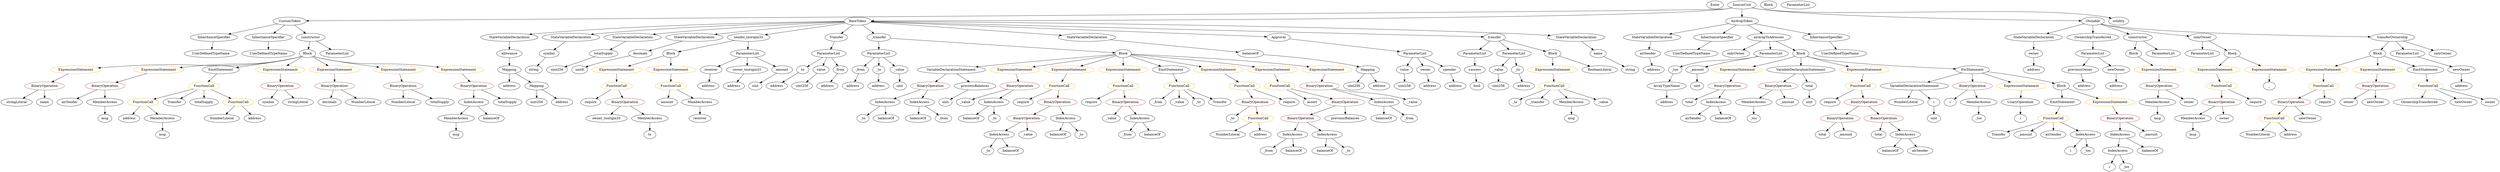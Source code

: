 strict digraph {
	graph [bb="0,0,9325.7,756"];
	node [label="\N"];
	Enter	[height=0.5,
		pos="6392.1,738",
		width=0.83628];
	IndexAccess_Unnamed_1	[color=black,
		height=0.5,
		label=IndexAccess,
		pos="3787.1,162",
		width=1.6402];
	Identifier__to_1	[color=black,
		height=0.5,
		label=_to,
		pos="3740.1,90",
		width=0.75];
	IndexAccess_Unnamed_1 -> Identifier__to_1	[pos="e,3750.7,106.83 3775.7,144.05 3770.1,135.73 3763.2,125.54 3757.1,116.32"];
	Identifier_balanceOf_1	[color=black,
		height=0.5,
		label=balanceOf,
		pos="3834.1,90",
		width=1.3491];
	IndexAccess_Unnamed_1 -> Identifier_balanceOf_1	[pos="e,3822.8,107.79 3798.4,144.05 3803.9,135.97 3810.5,126.12 3816.5,117.11"];
	VariableDeclaration_decimals	[color=black,
		height=0.5,
		label=decimals,
		pos="2368.1,522",
		width=1.1967];
	ElementaryTypeName_uint8	[color=black,
		height=0.5,
		label=uint8,
		pos="2160.1,450",
		width=0.7947];
	VariableDeclaration_decimals -> ElementaryTypeName_uint8	[pos="e,2182.4,461.51 2332.8,511.33 2298.1,501.52 2243.9,485.33 2198.1,468 2196.3,467.33 2194.5,466.62 2192.7,465.89"];
	Identifier_require_2	[color=black,
		height=0.5,
		label=require,
		pos="3826.1,306",
		width=1.0026];
	Identifier_receiver	[color=black,
		height=0.5,
		label=receiver,
		pos="2604.1,234",
		width=1.0996];
	Identifier__from_4	[color=black,
		height=0.5,
		label=_from,
		pos="4327.1,306",
		width=0.93331];
	stringLiteral_Unnamed	[color=black,
		height=0.5,
		label=stringLiteral,
		pos="54.058,306",
		width=1.5016];
	BinaryOperation_Unnamed_21	[color=brown,
		height=0.5,
		label=BinaryOperation,
		pos="1497.1,378",
		width=1.9867];
	NumberLiteral_Unnamed_3	[color=black,
		height=0.5,
		label=NumberLiteral,
		pos="1497.1,306",
		width=1.765];
	BinaryOperation_Unnamed_21 -> NumberLiteral_Unnamed_3	[pos="e,1497.1,324.1 1497.1,359.7 1497.1,352.41 1497.1,343.73 1497.1,335.54"];
	Identifier_totalSupply	[color=black,
		height=0.5,
		label=totalSupply,
		pos="1632.1,306",
		width=1.4739];
	BinaryOperation_Unnamed_21 -> Identifier_totalSupply	[pos="e,1604.2,321.46 1527.4,361.29 1547.1,351.04 1573.1,337.57 1594.2,326.62"];
	Identifier_i_1	[color=black,
		height=0.5,
		label=i,
		pos="7543.1,234",
		width=0.75];
	FunctionCall_Unnamed_17	[color=orange,
		height=0.5,
		label=FunctionCall,
		pos="528.06,306",
		width=1.6125];
	ElementaryTypeName_address_21	[color=black,
		height=0.5,
		label=address,
		pos="478.06,234",
		width=1.0996];
	FunctionCall_Unnamed_17 -> ElementaryTypeName_address_21	[pos="e,489.71,251.31 515.95,288.05 510.03,279.77 502.78,269.62 496.22,260.42"];
	MemberAccess_Unnamed_8	[color=black,
		height=0.5,
		label=MemberAccess,
		pos="605.06,234",
		width=1.9174];
	FunctionCall_Unnamed_17 -> MemberAccess_Unnamed_8	[pos="e,586.76,251.63 545.92,288.76 555.59,279.97 567.74,268.93 578.5,259.14"];
	VariableDeclaration_allowance	[color=black,
		height=0.5,
		label=allowance,
		pos="1896.1,522",
		width=1.3076];
	Mapping_Unnamed_1	[color=black,
		height=0.5,
		label=Mapping,
		pos="1896.1,450",
		width=1.2105];
	VariableDeclaration_allowance -> Mapping_Unnamed_1	[pos="e,1896.1,468.1 1896.1,503.7 1896.1,496.41 1896.1,487.73 1896.1,479.54"];
	ElementaryTypeName_address_1	[color=black,
		height=0.5,
		label=address,
		pos="1896.1,378",
		width=1.0996];
	ContractDefinition_CustomToken	[color=black,
		height=0.5,
		label=CustomToken,
		pos="1095.1,666",
		width=1.7788];
	InheritanceSpecifier_Unnamed_3	[color=black,
		height=0.5,
		label=InheritanceSpecifier,
		pos="817.06,594",
		width=2.3333];
	ContractDefinition_CustomToken -> InheritanceSpecifier_Unnamed_3	[pos="e,869.91,608.31 1048.5,653.28 1002.6,641.72 931.99,623.94 880.84,611.06"];
	InheritanceSpecifier_Unnamed_2	[color=black,
		height=0.5,
		label=InheritanceSpecifier,
		pos="1017.1,594",
		width=2.3333];
	ContractDefinition_CustomToken -> InheritanceSpecifier_Unnamed_2	[pos="e,1036,611.96 1076.6,648.41 1067,639.82 1055.1,629.16 1044.5,619.63"];
	FunctionDefinition_constructor_1	[color=black,
		height=0.5,
		label=constructor,
		pos="1173.1,594",
		width=1.4877];
	ContractDefinition_CustomToken -> FunctionDefinition_constructor_1	[pos="e,1155,611.23 1113.5,648.41 1123.4,639.54 1135.8,628.47 1146.6,618.71"];
	UserDefinedTypeName_Unnamed_3	[color=black,
		height=0.5,
		label=UserDefinedTypeName,
		pos="803.06,522",
		width=2.7214];
	InheritanceSpecifier_Unnamed_3 -> UserDefinedTypeName_Unnamed_3	[pos="e,806.48,540.1 813.6,575.7 812.12,568.32 810.36,559.52 808.71,551.25"];
	Block_Unnamed_9	[color=black,
		height=0.5,
		label=Block,
		pos="6596.1,738",
		width=0.90558];
	Identifier_total_1	[color=black,
		height=0.5,
		label=total,
		pos="6974.1,162",
		width=0.75];
	Identifier_name	[color=black,
		height=0.5,
		label=name,
		pos="156.06,306",
		width=0.83628];
	UserDefinedTypeName_Unnamed	[color=black,
		height=0.5,
		label=UserDefinedTypeName,
		pos="6296.1,522",
		width=2.7214];
	StateVariableDeclaration_Unnamed_6	[color=black,
		height=0.5,
		label=StateVariableDeclaration,
		pos="7607.1,594",
		width=2.8184];
	VariableDeclaration_owner_1	[color=black,
		height=0.5,
		label=owner,
		pos="7607.1,522",
		width=0.93331];
	StateVariableDeclaration_Unnamed_6 -> VariableDeclaration_owner_1	[pos="e,7607.1,540.1 7607.1,575.7 7607.1,568.41 7607.1,559.73 7607.1,551.54"];
	ExpressionStatement_Unnamed_19	[color=orange,
		height=0.5,
		label=ExpressionStatement,
		pos="169.06,450",
		width=2.458];
	BinaryOperation_Unnamed_22	[color=brown,
		height=0.5,
		label=BinaryOperation,
		pos="156.06,378",
		width=1.9867];
	ExpressionStatement_Unnamed_19 -> BinaryOperation_Unnamed_22	[pos="e,159.23,396.1 165.84,431.7 164.47,424.32 162.84,415.52 161.3,407.25"];
	ExpressionStatement_Unnamed_6	[color=orange,
		height=0.5,
		label=ExpressionStatement,
		pos="5785.1,450",
		width=2.458];
	FunctionCall_Unnamed_6	[color=orange,
		height=0.5,
		label=FunctionCall,
		pos="5785.1,378",
		width=1.6125];
	ExpressionStatement_Unnamed_6 -> FunctionCall_Unnamed_6	[pos="e,5785.1,396.1 5785.1,431.7 5785.1,424.41 5785.1,415.73 5785.1,407.54"];
	BinaryOperation_Unnamed_8	[color=brown,
		height=0.5,
		label=BinaryOperation,
		pos="4883.1,234",
		width=1.9867];
	IndexAccess_Unnamed_7	[color=black,
		height=0.5,
		label=IndexAccess,
		pos="4869.1,162",
		width=1.6402];
	BinaryOperation_Unnamed_8 -> IndexAccess_Unnamed_7	[pos="e,4872.5,180.1 4879.6,215.7 4878.1,208.32 4876.4,199.52 4874.7,191.25"];
	IndexAccess_Unnamed_8	[color=black,
		height=0.5,
		label=IndexAccess,
		pos="5005.1,162",
		width=1.6402];
	BinaryOperation_Unnamed_8 -> IndexAccess_Unnamed_8	[pos="e,4978.3,178.34 4910.7,217.12 4927.8,207.31 4949.9,194.63 4968.5,184"];
	BinaryOperation_Unnamed_10	[color=brown,
		height=0.5,
		label=BinaryOperation,
		pos="8069.1,378",
		width=1.9867];
	MemberAccess_Unnamed_3	[color=black,
		height=0.5,
		label=MemberAccess,
		pos="8042.1,306",
		width=1.9174];
	BinaryOperation_Unnamed_10 -> MemberAccess_Unnamed_3	[pos="e,8048.7,324.1 8062.4,359.7 8059.5,352.15 8056,343.12 8052.7,334.68"];
	Identifier_owner	[color=black,
		height=0.5,
		label=owner,
		pos="8163.1,306",
		width=0.93331];
	BinaryOperation_Unnamed_10 -> Identifier_owner	[pos="e,8144.1,321.11 8091.3,360.41 8104.4,350.69 8121,338.31 8135,327.93"];
	Block_Unnamed_3	[color=black,
		height=0.5,
		label=Block,
		pos="7960.1,522",
		width=0.90558];
	ExpressionStatement_Unnamed_9	[color=orange,
		height=0.5,
		label=ExpressionStatement,
		pos="8069.1,450",
		width=2.458];
	Block_Unnamed_3 -> ExpressionStatement_Unnamed_9	[pos="e,8043.4,467.49 7980.8,507.67 7995.8,498.03 8016.5,484.78 8034,473.51"];
	ParameterList_Unnamed_2	[color=black,
		height=0.5,
		label=ParameterList,
		pos="3294.1,522",
		width=1.7095];
	Parameter__from	[color=black,
		height=0.5,
		label=_from,
		pos="3215.1,450",
		width=0.93331];
	ParameterList_Unnamed_2 -> Parameter__from	[pos="e,3232,466.04 3275.3,504.41 3265,495.22 3251.9,483.67 3240.6,473.66"];
	Parameter__to	[color=black,
		height=0.5,
		label=_to,
		pos="3294.1,450",
		width=0.75];
	ParameterList_Unnamed_2 -> Parameter__to	[pos="e,3294.1,468.1 3294.1,503.7 3294.1,496.41 3294.1,487.73 3294.1,479.54"];
	Parameter__value	[color=black,
		height=0.5,
		label=_value,
		pos="3374.1,450",
		width=0.96103];
	ParameterList_Unnamed_2 -> Parameter__value	[pos="e,3356.9,466.04 3313,504.41 3323.6,495.13 3337,483.44 3348.5,473.36"];
	BinaryOperation_Unnamed_14	[color=brown,
		height=0.5,
		label=BinaryOperation,
		pos="6614.1,378",
		width=1.9867];
	MemberAccess_Unnamed_5	[color=black,
		height=0.5,
		label=MemberAccess,
		pos="6513.1,306",
		width=1.9174];
	BinaryOperation_Unnamed_14 -> MemberAccess_Unnamed_5	[pos="e,6536.6,323.31 6590.4,360.59 6577.1,351.37 6560.3,339.74 6545.8,329.66"];
	Identifier__amount	[color=black,
		height=0.5,
		label=_amount,
		pos="6643.1,306",
		width=1.1967];
	BinaryOperation_Unnamed_14 -> Identifier__amount	[pos="e,6636,324.1 6621.2,359.7 6624.4,352.15 6628.1,343.12 6631.6,334.68"];
	ModifierInvocation_onlyOwner_1	[color=black,
		height=0.5,
		label=onlyOwner,
		pos="6464.1,522",
		width=1.4323];
	EventDefinition_OwnershipTransferred	[color=black,
		height=0.5,
		label=OwnershipTransferred,
		pos="7821.1,594",
		width=2.6243];
	ParameterList_Unnamed_6	[color=black,
		height=0.5,
		label=ParameterList,
		pos="7821.1,522",
		width=1.7095];
	EventDefinition_OwnershipTransferred -> ParameterList_Unnamed_6	[pos="e,7821.1,540.1 7821.1,575.7 7821.1,568.41 7821.1,559.73 7821.1,551.54"];
	MemberAccess_Unnamed_7	[color=black,
		height=0.5,
		label=MemberAccess,
		pos="1694.1,234",
		width=1.9174];
	Identifier_msg_3	[color=black,
		height=0.5,
		label=msg,
		pos="1694.1,162",
		width=0.75];
	MemberAccess_Unnamed_7 -> Identifier_msg_3	[pos="e,1694.1,180.1 1694.1,215.7 1694.1,208.41 1694.1,199.73 1694.1,191.54"];
	VariableDeclaration_value_1	[color=black,
		height=0.5,
		label=value,
		pos="5208.1,450",
		width=0.82242];
	ElementaryTypeName_uint256_4	[color=black,
		height=0.5,
		label=uint256,
		pos="5212.1,378",
		width=1.0442];
	VariableDeclaration_value_1 -> ElementaryTypeName_uint256_4	[pos="e,5211.1,396.1 5209,431.7 5209.5,424.41 5210,415.73 5210.4,407.54"];
	NumberLiteral_Unnamed_1	[color=black,
		height=0.5,
		label=NumberLiteral,
		pos="8421.1,162",
		width=1.765];
	Identifier_msg	[color=black,
		height=0.5,
		label=msg,
		pos="5851.1,234",
		width=0.75];
	ElementaryTypeName_string	[color=black,
		height=0.5,
		label=string,
		pos="6069.1,450",
		width=0.864];
	NumberLiteral_Unnamed	[color=black,
		height=0.5,
		label=NumberLiteral,
		pos="4616.1,162",
		width=1.765];
	VariableDeclarationStatement_Unnamed_2	[color=black,
		height=0.5,
		label=VariableDeclarationStatement,
		pos="7156.1,378",
		width=3.3174];
	NumberLiteral_Unnamed_2	[color=black,
		height=0.5,
		label=NumberLiteral,
		pos="7091.1,306",
		width=1.765];
	VariableDeclarationStatement_Unnamed_2 -> NumberLiteral_Unnamed_2	[pos="e,7106.5,323.62 7140,359.7 7132.2,351.35 7122.8,341.18 7114.3,332.02"];
	VariableDeclaration_i	[color=black,
		height=0.5,
		label=i,
		pos="7200.1,306",
		width=0.75];
	VariableDeclarationStatement_Unnamed_2 -> VariableDeclaration_i	[pos="e,7189.9,323.14 7166.9,359.7 7172,351.58 7178.2,341.74 7183.9,332.76"];
	Parameter__value_1	[color=black,
		height=0.5,
		label=_value,
		pos="5572.1,450",
		width=0.96103];
	ElementaryTypeName_uint256_5	[color=black,
		height=0.5,
		label=uint256,
		pos="5572.1,378",
		width=1.0442];
	Parameter__value_1 -> ElementaryTypeName_uint256_5	[pos="e,5572.1,396.1 5572.1,431.7 5572.1,424.41 5572.1,415.73 5572.1,407.54"];
	FunctionCall_Unnamed_8	[color=orange,
		height=0.5,
		label=FunctionCall,
		pos="2490.1,378",
		width=1.6125];
	Identifier_amount	[color=black,
		height=0.5,
		label=amount,
		pos="2479.1,306",
		width=1.0581];
	FunctionCall_Unnamed_8 -> Identifier_amount	[pos="e,2481.7,324.1 2487.3,359.7 2486.2,352.32 2484.8,343.52 2483.5,335.25"];
	MemberAccess_Unnamed_2	[color=black,
		height=0.5,
		label=MemberAccess,
		pos="2604.1,306",
		width=1.9174];
	FunctionCall_Unnamed_8 -> MemberAccess_Unnamed_2	[pos="e,2578,322.98 2515.4,361.46 2530.9,351.9 2551.1,339.5 2568.3,328.94"];
	ParameterList_Unnamed_4	[color=black,
		height=0.5,
		label=ParameterList,
		pos="5479.1,522",
		width=1.7095];
	Parameter_success	[color=black,
		height=0.5,
		label=success,
		pos="5479.1,450",
		width=1.1135];
	ParameterList_Unnamed_4 -> Parameter_success	[pos="e,5479.1,468.1 5479.1,503.7 5479.1,496.41 5479.1,487.73 5479.1,479.54"];
	ParameterList_Unnamed_7	[color=black,
		height=0.5,
		label=ParameterList,
		pos="8072.1,522",
		width=1.7095];
	ElementaryTypeName_address_3	[color=black,
		height=0.5,
		label=address,
		pos="3095.1,378",
		width=1.0996];
	ExpressionStatement_Unnamed_15	[color=orange,
		height=0.5,
		label=ExpressionStatement,
		pos="6481.1,450",
		width=2.458];
	BinaryOperation_Unnamed_18	[color=brown,
		height=0.5,
		label=BinaryOperation,
		pos="6428.1,378",
		width=1.9867];
	ExpressionStatement_Unnamed_15 -> BinaryOperation_Unnamed_18	[pos="e,6440.8,395.79 6468.2,432.05 6462,423.89 6454.5,413.91 6447.6,404.82"];
	VariableDeclaration_owner	[color=black,
		height=0.5,
		label=owner,
		pos="5289.1,450",
		width=0.93331];
	ElementaryTypeName_address_5	[color=black,
		height=0.5,
		label=address,
		pos="5307.1,378",
		width=1.0996];
	VariableDeclaration_owner -> ElementaryTypeName_address_5	[pos="e,5302.7,396.1 5293.5,431.7 5295.4,424.32 5297.7,415.52 5299.8,407.25"];
	Identifier__value	[color=black,
		height=0.5,
		label=_value,
		pos="4148.1,234",
		width=0.96103];
	ElementaryTypeName_bool	[color=black,
		height=0.5,
		label=bool,
		pos="5489.1,378",
		width=0.76697];
	Parameter_success -> ElementaryTypeName_bool	[pos="e,5486.6,396.1 5481.5,431.7 5482.6,424.32 5483.8,415.52 5485,407.25"];
	FunctionCall_Unnamed_10	[color=orange,
		height=0.5,
		label=FunctionCall,
		pos="8670.1,378",
		width=1.6125];
	BinaryOperation_Unnamed_12	[color=brown,
		height=0.5,
		label=BinaryOperation,
		pos="8546.1,306",
		width=1.9867];
	FunctionCall_Unnamed_10 -> BinaryOperation_Unnamed_12	[pos="e,8574.1,322.81 8642.8,361.64 8625.6,351.88 8602.9,339.11 8583.9,328.38"];
	Identifier_require_5	[color=black,
		height=0.5,
		label=require,
		pos="8672.1,306",
		width=1.0026];
	FunctionCall_Unnamed_10 -> Identifier_require_5	[pos="e,8671.6,324.1 8670.6,359.7 8670.8,352.41 8671,343.73 8671.2,335.54"];
	ExpressionStatement_Unnamed_7	[color=orange,
		height=0.5,
		label=ExpressionStatement,
		pos="2295.1,450",
		width=2.458];
	FunctionCall_Unnamed_7	[color=orange,
		height=0.5,
		label=FunctionCall,
		pos="2295.1,378",
		width=1.6125];
	ExpressionStatement_Unnamed_7 -> FunctionCall_Unnamed_7	[pos="e,2295.1,396.1 2295.1,431.7 2295.1,424.41 2295.1,415.73 2295.1,407.54"];
	FunctionCall_Unnamed_15	[color=orange,
		height=0.5,
		label=FunctionCall,
		pos="759.06,378",
		width=1.6125];
	FunctionCall_Unnamed_15 -> FunctionCall_Unnamed_17	[pos="e,568.51,319.26 718.56,364.73 679.83,352.99 621.3,335.25 579.34,322.54"];
	Identifier_Transfer_2	[color=black,
		height=0.5,
		label=Transfer,
		pos="646.06,306",
		width=1.1689];
	FunctionCall_Unnamed_15 -> Identifier_Transfer_2	[pos="e,669.14,321.3 733.98,361.46 717.63,351.34 696.14,338.02 678.49,327.09"];
	Identifier_totalSupply_2	[color=black,
		height=0.5,
		label=totalSupply,
		pos="759.06,306",
		width=1.4739];
	FunctionCall_Unnamed_15 -> Identifier_totalSupply_2	[pos="e,759.06,324.1 759.06,359.7 759.06,352.41 759.06,343.73 759.06,335.54"];
	FunctionCall_Unnamed_16	[color=orange,
		height=0.5,
		label=FunctionCall,
		pos="888.06,306",
		width=1.6125];
	FunctionCall_Unnamed_15 -> FunctionCall_Unnamed_16	[pos="e,860.12,322.16 787.05,361.81 805.47,351.81 829.83,338.6 850,327.65"];
	UnaryOperation_Unnamed	[color=black,
		height=0.5,
		label=UnaryOperation,
		pos="7543.1,306",
		width=1.9452];
	UnaryOperation_Unnamed -> Identifier_i_1	[pos="e,7543.1,252.1 7543.1,287.7 7543.1,280.41 7543.1,271.73 7543.1,263.54"];
	ElementaryTypeName_uint_1	[color=black,
		height=0.5,
		label=uint,
		pos="3521.1,306",
		width=0.75];
	ElementaryTypeName_uint256_2	[color=black,
		height=0.5,
		label=uint256,
		pos="2001.1,306",
		width=1.0442];
	StateVariableDeclaration_Unnamed_7	[color=black,
		height=0.5,
		label=StateVariableDeclaration,
		pos="6152.1,594",
		width=2.8184];
	VariableDeclaration_airSender	[color=black,
		height=0.5,
		label=airSender,
		pos="6134.1,522",
		width=1.266];
	StateVariableDeclaration_Unnamed_7 -> VariableDeclaration_airSender	[pos="e,6138.5,540.1 6147.6,575.7 6145.7,568.32 6143.4,559.52 6141.3,551.25"];
	VariableDeclarationStatement_Unnamed	[color=black,
		height=0.5,
		label=VariableDeclarationStatement,
		pos="3571.1,450",
		width=3.3174];
	BinaryOperation_Unnamed_4	[color=brown,
		height=0.5,
		label=BinaryOperation,
		pos="3491.1,378",
		width=1.9867];
	VariableDeclarationStatement_Unnamed -> BinaryOperation_Unnamed_4	[pos="e,3510.2,395.79 3551.7,432.05 3541.8,423.37 3529.5,412.64 3518.6,403.11"];
	VariableDeclaration_previousBalances	[color=black,
		height=0.5,
		label=previousBalances,
		pos="3656.1,378",
		width=2.0976];
	VariableDeclarationStatement_Unnamed -> VariableDeclaration_previousBalances	[pos="e,3635.7,395.79 3591.6,432.05 3602.3,423.28 3615.5,412.43 3627.1,402.83"];
	ExpressionStatement_Unnamed_9 -> BinaryOperation_Unnamed_10	[pos="e,8069.1,396.1 8069.1,431.7 8069.1,424.41 8069.1,415.73 8069.1,407.54"];
	ParameterList_Unnamed_3	[color=black,
		height=0.5,
		label=ParameterList,
		pos="5620.1,522",
		width=1.7095];
	ParameterList_Unnamed_3 -> Parameter__value_1	[pos="e,5583.2,467.31 5608.4,504.05 5602.8,495.85 5595.9,485.83 5589.7,476.71"];
	Parameter__to_1	[color=black,
		height=0.5,
		label=_to,
		pos="5652.1,450",
		width=0.75];
	ParameterList_Unnamed_3 -> Parameter__to_1	[pos="e,5644.5,467.62 5628,503.7 5631.5,495.95 5635.8,486.64 5639.7,478.02"];
	Parameter__tos	[color=black,
		height=0.5,
		label=_tos,
		pos="6243.1,450",
		width=0.75311];
	ArrayTypeName_Unnamed	[color=black,
		height=0.5,
		label=ArrayTypeName,
		pos="6188.1,378",
		width=2.0145];
	Parameter__tos -> ArrayTypeName_Unnamed	[pos="e,6201.4,395.96 6230.9,433.46 6224.2,425.04 6215.9,414.41 6208.3,404.78"];
	FunctionCall_Unnamed_2	[color=orange,
		height=0.5,
		label=FunctionCall,
		pos="4187.1,378",
		width=1.6125];
	Identifier_require_1	[color=black,
		height=0.5,
		label=require,
		pos="4078.1,306",
		width=1.0026];
	FunctionCall_Unnamed_2 -> Identifier_require_1	[pos="e,4099.5,320.76 4162.6,361.29 4146.8,351.11 4126,337.77 4109,326.86"];
	BinaryOperation_Unnamed_1	[color=brown,
		height=0.5,
		label=BinaryOperation,
		pos="4204.1,306",
		width=1.9867];
	FunctionCall_Unnamed_2 -> BinaryOperation_Unnamed_1	[pos="e,4199.9,324.1 4191.3,359.7 4193.1,352.32 4195.2,343.52 4197.2,335.25"];
	IndexAccess_Unnamed_4	[color=black,
		height=0.5,
		label=IndexAccess,
		pos="3281.1,306",
		width=1.6402];
	Identifier__to_3	[color=black,
		height=0.5,
		label=_to,
		pos="3192.1,234",
		width=0.75];
	IndexAccess_Unnamed_4 -> Identifier__to_3	[pos="e,3209,248.33 3260.4,288.76 3247.7,278.79 3231.4,265.93 3217.8,255.28"];
	Identifier_balanceOf_4	[color=black,
		height=0.5,
		label=balanceOf,
		pos="3286.1,234",
		width=1.3491];
	IndexAccess_Unnamed_4 -> Identifier_balanceOf_4	[pos="e,3284.8,252.1 3282.3,287.7 3282.8,280.41 3283.4,271.73 3284,263.54"];
	Identifier_require_3	[color=black,
		height=0.5,
		label=require,
		pos="2213.1,306",
		width=1.0026];
	Identifier_Transfer_1	[color=black,
		height=0.5,
		label=Transfer,
		pos="7446.1,162",
		width=1.1689];
	FunctionDefinition_constructor	[color=black,
		height=0.5,
		label=constructor,
		pos="7987.1,594",
		width=1.4877];
	FunctionDefinition_constructor -> Block_Unnamed_3	[pos="e,7966.7,540.1 7980.4,575.7 7977.5,568.15 7974,559.12 7970.7,550.68"];
	FunctionDefinition_constructor -> ParameterList_Unnamed_7	[pos="e,8052.3,539.31 8006.3,577.12 8017.4,568.03 8031.4,556.46 8043.7,546.35"];
	Identifier__amount_3	[color=black,
		height=0.5,
		label=_amount,
		pos="7549.1,162",
		width=1.1967];
	VariableDeclaration_symbol	[color=black,
		height=0.5,
		label=symbol,
		pos="2059.1,522",
		width=1.0581];
	ElementaryTypeName_string_1	[color=black,
		height=0.5,
		label=string,
		pos="1989.1,450",
		width=0.864];
	VariableDeclaration_symbol -> ElementaryTypeName_string_1	[pos="e,2004.1,466.01 2043.5,505.46 2034.2,496.18 2022.3,484.23 2011.9,473.88"];
	ExpressionStatement_Unnamed_23	[color=orange,
		height=0.5,
		label=ExpressionStatement,
		pos="571.06,450",
		width=2.458];
	BinaryOperation_Unnamed_26	[color=brown,
		height=0.5,
		label=BinaryOperation,
		pos="383.06,378",
		width=1.9867];
	ExpressionStatement_Unnamed_23 -> BinaryOperation_Unnamed_26	[pos="e,421.97,393.49 529.8,433.64 501.21,422.99 462.99,408.76 432.73,397.49"];
	VariableDeclarationStatement_Unnamed_1	[color=black,
		height=0.5,
		label=VariableDeclarationStatement,
		pos="6707.1,450",
		width=3.3174];
	VariableDeclarationStatement_Unnamed_1 -> BinaryOperation_Unnamed_14	[pos="e,6636,395.55 6684.5,432.05 6672.7,423.13 6658,412.06 6645.1,402.34"];
	VariableDeclaration_total	[color=black,
		height=0.5,
		label=total,
		pos="6731.1,378",
		width=0.75];
	VariableDeclarationStatement_Unnamed_1 -> VariableDeclaration_total	[pos="e,6725.4,395.62 6713,431.7 6715.6,424.04 6718.8,414.85 6721.7,406.3"];
	EmitStatement_Unnamed_3	[color=black,
		height=0.5,
		label=EmitStatement,
		pos="845.06,450",
		width=1.7788];
	EmitStatement_Unnamed_3 -> FunctionCall_Unnamed_15	[pos="e,778.9,395.15 825.11,432.76 813.93,423.66 799.8,412.16 787.48,402.13"];
	ElementaryTypeName_uint_3	[color=black,
		height=0.5,
		label=uint,
		pos="6311.1,378",
		width=0.75];
	Identifier__from	[color=black,
		height=0.5,
		label=_from,
		pos="4222.1,162",
		width=0.93331];
	Identifier_airSender_2	[color=black,
		height=0.5,
		label=airSender,
		pos="7656.1,162",
		width=1.266];
	Block_Unnamed	[color=black,
		height=0.5,
		label=Block,
		pos="4187.1,522",
		width=0.90558];
	Block_Unnamed -> VariableDeclarationStatement_Unnamed	[pos="e,3657.8,462.7 4155.1,517.78 4077.3,509.86 3871.5,488.62 3700.1,468 3690,466.79 3679.5,465.49 3669.1,464.15"];
	ExpressionStatement_Unnamed_4	[color=orange,
		height=0.5,
		label=ExpressionStatement,
		pos="3797.1,450",
		width=2.458];
	Block_Unnamed -> ExpressionStatement_Unnamed_4	[pos="e,3861.8,462.61 4156.1,515.45 4095.4,504.56 3959.2,480.1 3873,464.64"];
	ExpressionStatement_Unnamed_2	[color=orange,
		height=0.5,
		label=ExpressionStatement,
		pos="3992.1,450",
		width=2.458];
	Block_Unnamed -> ExpressionStatement_Unnamed_2	[pos="e,4034.5,466.24 4160.4,511.41 4130.8,500.81 4082.5,483.47 4045.2,470.08"];
	ExpressionStatement_Unnamed_1	[color=orange,
		height=0.5,
		label=ExpressionStatement,
		pos="4187.1,450",
		width=2.458];
	Block_Unnamed -> ExpressionStatement_Unnamed_1	[pos="e,4187.1,468.1 4187.1,503.7 4187.1,496.41 4187.1,487.73 4187.1,479.54"];
	EmitStatement_Unnamed	[color=black,
		height=0.5,
		label=EmitStatement,
		pos="4358.1,450",
		width=1.7788];
	Block_Unnamed -> EmitStatement_Unnamed	[pos="e,4322.8,465.45 4212.7,510.52 4238.9,499.76 4280.4,482.79 4312.3,469.72"];
	ExpressionStatement_Unnamed	[color=orange,
		height=0.5,
		label=ExpressionStatement,
		pos="4529.1,450",
		width=2.458];
	Block_Unnamed -> ExpressionStatement_Unnamed	[pos="e,4468.3,463.44 4217.4,514.79 4270.8,503.86 4383,480.9 4457.1,465.72"];
	ExpressionStatement_Unnamed_5	[color=orange,
		height=0.5,
		label=ExpressionStatement,
		pos="4724.1,450",
		width=2.458];
	Block_Unnamed -> ExpressionStatement_Unnamed_5	[pos="e,4659.6,462.68 4219.1,517.71 4291.7,510.12 4474.2,490.33 4626.1,468 4633.3,466.94 4640.8,465.77 4648.2,464.55"];
	ExpressionStatement_Unnamed_3	[color=orange,
		height=0.5,
		label=ExpressionStatement,
		pos="4919.1,450",
		width=2.458];
	Block_Unnamed -> ExpressionStatement_Unnamed_3	[pos="e,4855.4,462.88 4219.5,519.3 4313.1,514.19 4591.5,497.44 4821.1,468 4828.5,467.04 4836.3,465.91 4844.1,464.7"];
	ElementaryTypeName_address_13	[color=black,
		height=0.5,
		label=address,
		pos="7607.1,450",
		width=1.0996];
	Identifier_balanceOf_8	[color=black,
		height=0.5,
		label=balanceOf,
		pos="4999.1,90",
		width=1.3491];
	IndexAccess_Unnamed_14	[color=black,
		height=0.5,
		label=IndexAccess,
		pos="1762.1,306",
		width=1.6402];
	IndexAccess_Unnamed_14 -> MemberAccess_Unnamed_7	[pos="e,1710.5,251.96 1745.9,288.41 1737.8,279.99 1727.7,269.58 1718.5,260.2"];
	Identifier_balanceOf_12	[color=black,
		height=0.5,
		label=balanceOf,
		pos="1830.1,234",
		width=1.3491];
	IndexAccess_Unnamed_14 -> Identifier_balanceOf_12	[pos="e,1814.1,251.47 1778.2,288.41 1786.6,279.78 1797,269.06 1806.3,259.5"];
	Identifier_symbol	[color=black,
		height=0.5,
		label=symbol,
		pos="1002.1,306",
		width=1.0581];
	Identifier_i_3	[color=black,
		height=0.5,
		label=i,
		pos="7715.1,90",
		width=0.75];
	EmitStatement_Unnamed_2	[color=black,
		height=0.5,
		label=EmitStatement,
		pos="7695.1,306",
		width=1.7788];
	FunctionCall_Unnamed_14	[color=orange,
		height=0.5,
		label=FunctionCall,
		pos="7656.1,234",
		width=1.6125];
	EmitStatement_Unnamed_2 -> FunctionCall_Unnamed_14	[pos="e,7665.4,251.79 7685.6,288.05 7681.2,280.14 7675.9,270.54 7670.9,261.69"];
	BinaryOperation_Unnamed_4 -> IndexAccess_Unnamed_4	[pos="e,3319.8,319.91 3449.1,363 3414.9,351.61 3366.6,335.51 3330.6,323.5"];
	IndexAccess_Unnamed_3	[color=black,
		height=0.5,
		label=IndexAccess,
		pos="3417.1,306",
		width=1.6402];
	BinaryOperation_Unnamed_4 -> IndexAccess_Unnamed_3	[pos="e,3434.5,323.47 3473.5,360.41 3464.3,351.69 3452.8,340.85 3442.6,331.21"];
	Identifier_airSender_3	[color=black,
		height=0.5,
		label=airSender,
		pos="250.06,306",
		width=1.266];
	IndexAccess_Unnamed_13	[color=black,
		height=0.5,
		label=IndexAccess,
		pos="7779.1,162",
		width=1.6402];
	IndexAccess_Unnamed_13 -> Identifier_i_3	[pos="e,7728.4,105.57 7763.9,144.41 7755.5,135.28 7745.1,123.81 7735.9,113.85"];
	Identifier__tos_3	[color=black,
		height=0.5,
		label=_tos,
		pos="7787.1,90",
		width=0.75311];
	IndexAccess_Unnamed_13 -> Identifier__tos_3	[pos="e,7785.1,108.1 7781,143.7 7781.9,136.41 7782.9,127.73 7783.8,119.54"];
	BinaryOperation_Unnamed_25	[color=brown,
		height=0.5,
		label=BinaryOperation,
		pos="1762.1,378",
		width=1.9867];
	BinaryOperation_Unnamed_25 -> IndexAccess_Unnamed_14	[pos="e,1762.1,324.1 1762.1,359.7 1762.1,352.41 1762.1,343.73 1762.1,335.54"];
	Identifier_totalSupply_1	[color=black,
		height=0.5,
		label=totalSupply,
		pos="1892.1,306",
		width=1.4739];
	BinaryOperation_Unnamed_25 -> Identifier_totalSupply_1	[pos="e,1864.8,321.7 1791.2,361.29 1810,351.2 1834.5,338 1854.7,327.14"];
	VariableDeclaration_owner_1 -> ElementaryTypeName_address_13	[pos="e,7607.1,468.1 7607.1,503.7 7607.1,496.41 7607.1,487.73 7607.1,479.54"];
	Identifier__to_7	[color=black,
		height=0.5,
		label=_to,
		pos="5631.1,306",
		width=0.75];
	Identifier__from_3	[color=black,
		height=0.5,
		label=_from,
		pos="4774.1,90",
		width=0.93331];
	IndexAccess_Unnamed_7 -> Identifier__from_3	[pos="e,4793.3,105.16 4847.5,145.12 4834.1,135.26 4816.8,122.47 4802.3,111.81"];
	Identifier_balanceOf_7	[color=black,
		height=0.5,
		label=balanceOf,
		pos="4874.1,90",
		width=1.3491];
	IndexAccess_Unnamed_7 -> Identifier_balanceOf_7	[pos="e,4872.8,108.1 4870.3,143.7 4870.8,136.41 4871.4,127.73 4872,119.54"];
	Identifier__to	[color=black,
		height=0.5,
		label=_to,
		pos="4620.1,234",
		width=0.75];
	NumberLiteral_Unnamed_5	[color=black,
		height=0.5,
		label=NumberLiteral,
		pos="827.06,234",
		width=1.765];
	VariableDeclaration_to	[color=black,
		height=0.5,
		label=to,
		pos="2984.1,450",
		width=0.75];
	ElementaryTypeName_address_4	[color=black,
		height=0.5,
		label=address,
		pos="2905.1,378",
		width=1.0996];
	VariableDeclaration_to -> ElementaryTypeName_address_4	[pos="e,2922.6,394.51 2968.5,435.17 2957.8,425.74 2943.5,413.04 2931.1,402.09"];
	BinaryOperation_Unnamed	[color=brown,
		height=0.5,
		label=BinaryOperation,
		pos="4712.1,306",
		width=1.9867];
	BinaryOperation_Unnamed -> Identifier__to	[pos="e,4637.4,248.2 4690.3,288.41 4677.1,278.42 4660.3,265.64 4646.5,255.09"];
	FunctionCall_Unnamed_1	[color=orange,
		height=0.5,
		label=FunctionCall,
		pos="4723.1,234",
		width=1.6125];
	BinaryOperation_Unnamed -> FunctionCall_Unnamed_1	[pos="e,4720.4,252.1 4714.8,287.7 4715.9,280.32 4717.3,271.52 4718.6,263.25"];
	Identifier_owner_txorigin33	[color=black,
		height=0.5,
		label=owner_txorigin33,
		pos="2250.1,234",
		width=2.0976];
	StateVariableDeclaration_Unnamed_5	[color=black,
		height=0.5,
		label=StateVariableDeclaration,
		pos="1897.1,594",
		width=2.8184];
	StateVariableDeclaration_Unnamed_5 -> VariableDeclaration_allowance	[pos="e,1896.3,540.1 1896.8,575.7 1896.7,568.41 1896.6,559.73 1896.5,551.54"];
	Identifier_assert	[color=black,
		height=0.5,
		label=assert,
		pos="4924.1,306",
		width=0.89172];
	Identifier__value_3	[color=black,
		height=0.5,
		label=_value,
		pos="3601.1,306",
		width=0.96103];
	ElementaryTypeName_uint_4	[color=black,
		height=0.5,
		label=uint,
		pos="6731.1,306",
		width=0.75];
	ExpressionStatement_Unnamed_20	[color=orange,
		height=0.5,
		label=ExpressionStatement,
		pos="1068.1,450",
		width=2.458];
	BinaryOperation_Unnamed_23	[color=brown,
		height=0.5,
		label=BinaryOperation,
		pos="1068.1,378",
		width=1.9867];
	ExpressionStatement_Unnamed_20 -> BinaryOperation_Unnamed_23	[pos="e,1068.1,396.1 1068.1,431.7 1068.1,424.41 1068.1,415.73 1068.1,407.54"];
	ExpressionStatement_Unnamed_21	[color=orange,
		height=0.5,
		label=ExpressionStatement,
		pos="1263.1,450",
		width=2.458];
	BinaryOperation_Unnamed_24	[color=brown,
		height=0.5,
		label=BinaryOperation,
		pos="1263.1,378",
		width=1.9867];
	ExpressionStatement_Unnamed_21 -> BinaryOperation_Unnamed_24	[pos="e,1263.1,396.1 1263.1,431.7 1263.1,424.41 1263.1,415.73 1263.1,407.54"];
	ElementaryTypeName_address_10	[color=black,
		height=0.5,
		label=address,
		pos="5667.1,378",
		width=1.0996];
	Parameter__to_1 -> ElementaryTypeName_address_10	[pos="e,5663.4,396.1 5655.8,431.7 5657.3,424.32 5659.2,415.52 5661,407.25"];
	BinaryOperation_Unnamed_20	[color=brown,
		height=0.5,
		label=BinaryOperation,
		pos="7915.1,234",
		width=1.9867];
	IndexAccess_Unnamed_11	[color=black,
		height=0.5,
		label=IndexAccess,
		pos="7915.1,162",
		width=1.6402];
	BinaryOperation_Unnamed_20 -> IndexAccess_Unnamed_11	[pos="e,7915.1,180.1 7915.1,215.7 7915.1,208.41 7915.1,199.73 7915.1,191.54"];
	Identifier__amount_2	[color=black,
		height=0.5,
		label=_amount,
		pos="8035.1,162",
		width=1.1967];
	BinaryOperation_Unnamed_20 -> Identifier__amount_2	[pos="e,8010.9,177.09 7942.6,216.94 7960,206.79 7982.6,193.6 8001.1,182.81"];
	MemberAccess_Unnamed_9	[color=black,
		height=0.5,
		label=MemberAccess,
		pos="383.06,306",
		width=1.9174];
	Identifier_msg_5	[color=black,
		height=0.5,
		label=msg,
		pos="383.06,234",
		width=0.75];
	MemberAccess_Unnamed_9 -> Identifier_msg_5	[pos="e,383.06,252.1 383.06,287.7 383.06,280.41 383.06,271.73 383.06,263.54"];
	Identifier__value_4	[color=black,
		height=0.5,
		label=_value,
		pos="4413.1,306",
		width=0.96103];
	VariableDeclaration_total -> ElementaryTypeName_uint_4	[pos="e,6731.1,324.1 6731.1,359.7 6731.1,352.41 6731.1,343.73 6731.1,335.54"];
	ElementaryTypeName_uint	[color=black,
		height=0.5,
		label=uint,
		pos="3374.1,378",
		width=0.75];
	IndexAccess_Unnamed_12	[color=black,
		height=0.5,
		label=IndexAccess,
		pos="7907.1,90",
		width=1.6402];
	IndexAccess_Unnamed_11 -> IndexAccess_Unnamed_12	[pos="e,7909,108.1 7913.1,143.7 7912.2,136.41 7911.3,127.73 7910.3,119.54"];
	Identifier_balanceOf_11	[color=black,
		height=0.5,
		label=balanceOf,
		pos="8033.1,90",
		width=1.3491];
	IndexAccess_Unnamed_11 -> Identifier_balanceOf_11	[pos="e,8008.2,105.77 7941.2,145.46 7958.1,135.47 7980.2,122.38 7998.4,111.53"];
	Identifier_balanceOf_2	[color=black,
		height=0.5,
		label=balanceOf,
		pos="4024.1,162",
		width=1.3491];
	MemberAccess_Unnamed_4	[color=black,
		height=0.5,
		label=MemberAccess,
		pos="8176.1,234",
		width=1.9174];
	Identifier_msg_2	[color=black,
		height=0.5,
		label=msg,
		pos="8176.1,162",
		width=0.75];
	MemberAccess_Unnamed_4 -> Identifier_msg_2	[pos="e,8176.1,180.1 8176.1,215.7 8176.1,208.41 8176.1,199.73 8176.1,191.54"];
	IndexAccess_Unnamed_9	[color=black,
		height=0.5,
		label=IndexAccess,
		pos="7078.1,162",
		width=1.6402];
	Identifier_balanceOf_9	[color=black,
		height=0.5,
		label=balanceOf,
		pos="7022.1,90",
		width=1.3491];
	IndexAccess_Unnamed_9 -> Identifier_balanceOf_9	[pos="e,7035.5,107.79 7064.5,144.05 7057.9,135.8 7049.8,125.7 7042.5,116.54"];
	Identifier_airSender	[color=black,
		height=0.5,
		label=airSender,
		pos="7134.1,90",
		width=1.266];
	IndexAccess_Unnamed_9 -> Identifier_airSender	[pos="e,7121,107.31 7091.6,144.05 7098.3,135.68 7106.5,125.4 7114,116.13"];
	BinaryOperation_Unnamed_6	[color=brown,
		height=0.5,
		label=BinaryOperation,
		pos="3821.1,378",
		width=1.9867];
	ExpressionStatement_Unnamed_4 -> BinaryOperation_Unnamed_6	[pos="e,3815.2,396.1 3803,431.7 3805.5,424.24 3808.6,415.32 3811.5,406.97"];
	InheritanceSpecifier_Unnamed	[color=black,
		height=0.5,
		label=InheritanceSpecifier,
		pos="6391.1,594",
		width=2.3333];
	InheritanceSpecifier_Unnamed -> UserDefinedTypeName_Unnamed	[pos="e,6319.1,539.96 6368.5,576.41 6356.5,567.56 6341.5,556.52 6328.3,546.77"];
	FunctionCall_Unnamed_6 -> Identifier__to_7	[pos="e,5652.7,317.32 5752.7,362.66 5728.9,352.09 5695.9,337.3 5667.1,324 5665.8,323.4 5664.4,322.78 5663.1,322.16"];
	Identifier__transfer	[color=black,
		height=0.5,
		label=_transfer,
		pos="5720.1,306",
		width=1.2105];
	FunctionCall_Unnamed_6 -> Identifier__transfer	[pos="e,5734.9,322.99 5769.7,360.41 5761.6,351.74 5751.6,340.97 5742.7,331.38"];
	MemberAccess_Unnamed	[color=black,
		height=0.5,
		label=MemberAccess,
		pos="5851.1,306",
		width=1.9174];
	FunctionCall_Unnamed_6 -> MemberAccess_Unnamed	[pos="e,5835.1,323.96 5800.7,360.41 5808.6,351.99 5818.4,341.58 5827.3,332.2"];
	Identifier__value_5	[color=black,
		height=0.5,
		label=_value,
		pos="5973.1,306",
		width=0.96103];
	FunctionCall_Unnamed_6 -> Identifier__value_5	[pos="e,5946.1,317.5 5821.8,363.66 5850.9,353.03 5892.7,337.73 5929.1,324 5931.1,323.22 5933.2,322.41 5935.4,321.6"];
	ElementaryTypeName_address_12	[color=black,
		height=0.5,
		label=address,
		pos="2735.1,378",
		width=1.0996];
	ExpressionStatement_Unnamed_10	[color=orange,
		height=0.5,
		label=ExpressionStatement,
		pos="8280.1,450",
		width=2.458];
	FunctionCall_Unnamed_9	[color=orange,
		height=0.5,
		label=FunctionCall,
		pos="8286.1,378",
		width=1.6125];
	ExpressionStatement_Unnamed_10 -> FunctionCall_Unnamed_9	[pos="e,8284.6,396.1 8281.5,431.7 8282.2,424.41 8282.9,415.73 8283.6,407.54"];
	Block_Unnamed_5	[color=black,
		height=0.5,
		label=Block,
		pos="8865.1,522",
		width=0.90558];
	ExpressionStatement_Unnamed_12	[color=orange,
		height=0.5,
		label=ExpressionStatement,
		pos="8670.1,450",
		width=2.458];
	Block_Unnamed_5 -> ExpressionStatement_Unnamed_12	[pos="e,8712.5,466.24 8838.4,511.41 8808.8,500.81 8760.5,483.47 8723.2,470.08"];
	ExpressionStatement_Unnamed_13	[color=orange,
		height=0.5,
		label=ExpressionStatement,
		pos="8865.1,450",
		width=2.458];
	Block_Unnamed_5 -> ExpressionStatement_Unnamed_13	[pos="e,8865.1,468.1 8865.1,503.7 8865.1,496.41 8865.1,487.73 8865.1,479.54"];
	EmitStatement_Unnamed_1	[color=black,
		height=0.5,
		label=EmitStatement,
		pos="9036.1,450",
		width=1.7788];
	Block_Unnamed_5 -> EmitStatement_Unnamed_1	[pos="e,9000.7,465.34 8890.6,510.37 8895.7,508.25 8901.1,506.05 8906.1,504 8933.9,492.54 8965.2,479.78 8990.1,469.65"];
	VariableDeclaration_previousBalances -> ElementaryTypeName_uint_1	[pos="e,3541.9,317.82 3625.4,361.12 3603.5,349.75 3574.1,334.49 3552.1,323.08"];
	FunctionCall_Unnamed_5	[color=orange,
		height=0.5,
		label=FunctionCall,
		pos="4413.1,378",
		width=1.6125];
	FunctionCall_Unnamed_5 -> Identifier__from_4	[pos="e,4344.9,321.48 4393.1,360.76 4381.4,351.21 4366.4,339.01 4353.6,328.64"];
	FunctionCall_Unnamed_5 -> Identifier__value_4	[pos="e,4413.1,324.1 4413.1,359.7 4413.1,352.41 4413.1,343.73 4413.1,335.54"];
	Identifier__to_6	[color=black,
		height=0.5,
		label=_to,
		pos="4493.1,306",
		width=0.75];
	FunctionCall_Unnamed_5 -> Identifier__to_6	[pos="e,4477,321.02 4431.6,360.76 4442.6,351.17 4456.6,338.91 4468.5,328.52"];
	Identifier_Transfer	[color=black,
		height=0.5,
		label=Transfer,
		pos="4580.1,306",
		width=1.1689];
	FunctionCall_Unnamed_5 -> Identifier_Transfer	[pos="e,4550.6,319.33 4446.5,363 4473.5,351.68 4511.6,335.71 4540.2,323.72"];
	FunctionCall_Unnamed_13	[color=orange,
		height=0.5,
		label=FunctionCall,
		pos="6933.1,378",
		width=1.6125];
	Identifier_require_6	[color=black,
		height=0.5,
		label=require,
		pos="6812.1,306",
		width=1.0026];
	FunctionCall_Unnamed_13 -> Identifier_require_6	[pos="e,6834.9,320.21 6906.5,361.64 6888.3,351.13 6864.1,337.13 6844.8,325.94"];
	BinaryOperation_Unnamed_15	[color=brown,
		height=0.5,
		label=BinaryOperation,
		pos="6938.1,306",
		width=1.9867];
	FunctionCall_Unnamed_13 -> BinaryOperation_Unnamed_15	[pos="e,6936.8,324.1 6934.3,359.7 6934.8,352.41 6935.4,343.73 6936,335.54"];
	VariableDeclaration_previousOwner	[color=black,
		height=0.5,
		label=previousOwner,
		pos="7776.1,450",
		width=1.8759];
	ElementaryTypeName_address_14	[color=black,
		height=0.5,
		label=address,
		pos="7780.1,378",
		width=1.0996];
	VariableDeclaration_previousOwner -> ElementaryTypeName_address_14	[pos="e,7779.1,396.1 7777,431.7 7777.5,424.41 7778,415.73 7778.4,407.54"];
	ExpressionStatement_Unnamed_12 -> FunctionCall_Unnamed_10	[pos="e,8670.1,396.1 8670.1,431.7 8670.1,424.41 8670.1,415.73 8670.1,407.54"];
	Identifier_msg_1	[color=black,
		height=0.5,
		label=msg,
		pos="8042.1,234",
		width=0.75];
	MemberAccess_Unnamed_3 -> Identifier_msg_1	[pos="e,8042.1,252.1 8042.1,287.7 8042.1,280.41 8042.1,271.73 8042.1,263.54"];
	Identifier_balanceOf_3	[color=black,
		height=0.5,
		label=balanceOf,
		pos="3411.1,234",
		width=1.3491];
	IndexAccess_Unnamed_3 -> Identifier_balanceOf_3	[pos="e,3412.5,252.1 3415.6,287.7 3414.9,280.41 3414.2,271.73 3413.5,263.54"];
	Identifier__from_1	[color=black,
		height=0.5,
		label=_from,
		pos="3511.1,234",
		width=0.93331];
	IndexAccess_Unnamed_3 -> Identifier__from_1	[pos="e,3492,249.16 3438.4,289.12 3451.6,279.26 3468.8,266.47 3483.1,255.81"];
	ElementaryTypeName_uint256_1	[color=black,
		height=0.5,
		label=uint256,
		pos="5022.1,378",
		width=1.0442];
	FunctionCall_Unnamed_3	[color=orange,
		height=0.5,
		label=FunctionCall,
		pos="3969.1,378",
		width=1.6125];
	ExpressionStatement_Unnamed_2 -> FunctionCall_Unnamed_3	[pos="e,3974.7,396.1 3986.4,431.7 3983.9,424.24 3981,415.32 3978.2,406.97"];
	Block_Unnamed_8	[color=black,
		height=0.5,
		label=Block,
		pos="1166.1,522",
		width=0.90558];
	Block_Unnamed_8 -> ExpressionStatement_Unnamed_19	[pos="e,253.53,455.72 1141.6,509.54 1136,507.33 1129.9,505.3 1124.1,504 841.7,440.87 762.94,484.05 474.06,468 404.04,464.11 324.98,459.7 \
264.9,456.35"];
	Block_Unnamed_8 -> ExpressionStatement_Unnamed_23	[pos="e,650.94,458.04 1141.6,509.71 1135.9,507.5 1129.9,505.42 1124.1,504 1102,498.6 813.24,472.47 662.03,459.03"];
	Block_Unnamed_8 -> EmitStatement_Unnamed_3	[pos="e,902.21,458.49 1141,509.93 1135.5,507.76 1129.6,505.64 1124.1,504 1053.4,483.22 970.3,468.65 913.26,460.12"];
	Block_Unnamed_8 -> ExpressionStatement_Unnamed_20	[pos="e,1091.5,467.76 1146.7,507.17 1133.6,497.8 1115.9,485.19 1100.7,474.29"];
	Block_Unnamed_8 -> ExpressionStatement_Unnamed_21	[pos="e,1239.8,467.76 1185.2,507.17 1198.2,497.8 1215.7,485.19 1230.8,474.29"];
	ExpressionStatement_Unnamed_18	[color=orange,
		height=0.5,
		label=ExpressionStatement,
		pos="1484.1,450",
		width=2.458];
	Block_Unnamed_8 -> ExpressionStatement_Unnamed_18	[pos="e,1411.6,460.72 1190.5,509.92 1195.9,507.75 1201.6,505.64 1207.1,504 1270.8,484.91 1344.9,471.15 1400.4,462.44"];
	ExpressionStatement_Unnamed_22	[color=orange,
		height=0.5,
		label=ExpressionStatement,
		pos="1708.1,450",
		width=2.458];
	Block_Unnamed_8 -> ExpressionStatement_Unnamed_22	[pos="e,1636.9,461 1190.4,509.53 1195.8,507.38 1201.5,505.38 1207.1,504 1369.1,463.57 1415.2,487.08 1581.1,468 1595.5,466.34 1610.8,464.42 \
1625.7,462.48"];
	ExpressionStatement_Unnamed_1 -> FunctionCall_Unnamed_2	[pos="e,4187.1,396.1 4187.1,431.7 4187.1,424.41 4187.1,415.73 4187.1,407.54"];
	ExpressionStatement_Unnamed_14	[color=orange,
		height=0.5,
		label=ExpressionStatement,
		pos="6933.1,450",
		width=2.458];
	ExpressionStatement_Unnamed_14 -> FunctionCall_Unnamed_13	[pos="e,6933.1,396.1 6933.1,431.7 6933.1,424.41 6933.1,415.73 6933.1,407.54"];
	Identifier__tos_1	[color=black,
		height=0.5,
		label=_tos,
		pos="7386.1,234",
		width=0.75311];
	ElementaryTypeName_uint256	[color=black,
		height=0.5,
		label=uint256,
		pos="2076.1,450",
		width=1.0442];
	BinaryOperation_Unnamed_13	[color=brown,
		height=0.5,
		label=BinaryOperation,
		pos="8864.1,378",
		width=1.9867];
	ExpressionStatement_Unnamed_13 -> BinaryOperation_Unnamed_13	[pos="e,8864.3,396.1 8864.8,431.7 8864.7,424.41 8864.6,415.73 8864.5,407.54"];
	ParameterList_Unnamed_10	[color=black,
		height=0.5,
		label=ParameterList,
		pos="6595.1,522",
		width=1.7095];
	ParameterList_Unnamed_10 -> Parameter__tos	[pos="e,6263.6,461.97 6550,509.41 6541.7,507.47 6533.2,505.57 6525.1,504 6416.6,482.94 6384.8,499.94 6279.1,468 6277.4,467.51 6275.8,466.96 \
6274.2,466.37"];
	Parameter__amount	[color=black,
		height=0.5,
		label=_amount,
		pos="6331.1,450",
		width=1.1967];
	ParameterList_Unnamed_10 -> Parameter__amount	[pos="e,6364,461.94 6548.7,509.72 6496.4,496.94 6414.7,476.74 6384.1,468 6381.1,467.16 6378.1,466.26 6375,465.34"];
	StateVariableDeclaration_Unnamed_1	[color=black,
		height=0.5,
		label=StateVariableDeclaration,
		pos="2119.1,594",
		width=2.8184];
	StateVariableDeclaration_Unnamed_1 -> VariableDeclaration_symbol	[pos="e,2072.6,538.83 2104.5,576.05 2097.2,567.47 2088.1,556.89 2080,547.44"];
	IndexAccess_Unnamed_5	[color=black,
		height=0.5,
		label=IndexAccess,
		pos="5195.1,306",
		width=1.6402];
	Identifier_balanceOf_5	[color=black,
		height=0.5,
		label=balanceOf,
		pos="5193.1,234",
		width=1.3491];
	IndexAccess_Unnamed_5 -> Identifier_balanceOf_5	[pos="e,5193.5,252.1 5194.6,287.7 5194.4,280.41 5194.1,271.73 5193.9,263.54"];
	Identifier__from_2	[color=black,
		height=0.5,
		label=_from,
		pos="5293.1,234",
		width=0.93331];
	IndexAccess_Unnamed_5 -> Identifier__from_2	[pos="e,5273.6,248.93 5217.3,289.12 5231.2,279.19 5249.2,266.3 5264.2,255.6"];
	ElementaryTypeName_uint256_3	[color=black,
		height=0.5,
		label=uint256,
		pos="3000.1,378",
		width=1.0442];
	BinaryOperation_Unnamed_7	[color=brown,
		height=0.5,
		label=BinaryOperation,
		pos="5046.1,306",
		width=1.9867];
	BinaryOperation_Unnamed_7 -> BinaryOperation_Unnamed_8	[pos="e,4918.2,250.11 5011.1,289.98 4987,279.64 4954.8,265.79 4928.7,254.58"];
	Identifier_previousBalances	[color=black,
		height=0.5,
		label=previousBalances,
		pos="5048.1,234",
		width=2.0976];
	BinaryOperation_Unnamed_7 -> Identifier_previousBalances	[pos="e,5047.6,252.1 5046.6,287.7 5046.8,280.41 5047,271.73 5047.2,263.54"];
	Identifier__tos	[color=black,
		height=0.5,
		label=_tos,
		pos="6513.1,234",
		width=0.75311];
	MemberAccess_Unnamed_5 -> Identifier__tos	[pos="e,6513.1,252.1 6513.1,287.7 6513.1,280.41 6513.1,271.73 6513.1,263.54"];
	BinaryOperation_Unnamed_22 -> stringLiteral_Unnamed	[pos="e,76.772,322.59 132.14,360.59 118.43,351.17 101.02,339.23 86.132,329.01"];
	BinaryOperation_Unnamed_22 -> Identifier_name	[pos="e,156.06,324.1 156.06,359.7 156.06,352.41 156.06,343.73 156.06,335.54"];
	ElementaryTypeName_uint_5	[color=black,
		height=0.5,
		label=uint,
		pos="7200.1,234",
		width=0.75];
	VariableDeclaration_i -> ElementaryTypeName_uint_5	[pos="e,7200.1,252.1 7200.1,287.7 7200.1,280.41 7200.1,271.73 7200.1,263.54"];
	Identifier_owner_1	[color=black,
		height=0.5,
		label=owner,
		pos="8297.1,234",
		width=0.93331];
	EmitStatement_Unnamed -> FunctionCall_Unnamed_5	[pos="e,4399.9,395.79 4371.4,432.05 4377.8,423.89 4385.6,413.91 4392.8,404.82"];
	BinaryOperation_Unnamed_19	[color=brown,
		height=0.5,
		label=BinaryOperation,
		pos="7365.1,378",
		width=1.9867];
	Identifier_i	[color=black,
		height=0.5,
		label=i,
		pos="7272.1,306",
		width=0.75];
	BinaryOperation_Unnamed_19 -> Identifier_i	[pos="e,7289.6,320.2 7343,360.41 7329.8,350.42 7312.8,337.64 7298.7,327.09"];
	MemberAccess_Unnamed_6	[color=black,
		height=0.5,
		label=MemberAccess,
		pos="7386.1,306",
		width=1.9174];
	BinaryOperation_Unnamed_19 -> MemberAccess_Unnamed_6	[pos="e,7380.9,324.1 7370.2,359.7 7372.5,352.24 7375.2,343.32 7377.7,334.97"];
	ElementaryTypeName_address_7	[color=black,
		height=0.5,
		label=address,
		pos="3192.1,378",
		width=1.0996];
	Parameter__from -> ElementaryTypeName_address_7	[pos="e,3197.7,396.28 3209.5,432.05 3207,424.52 3204,415.44 3201.2,406.94"];
	Identifier_tx	[color=black,
		height=0.5,
		label=tx,
		pos="2413.1,162",
		width=0.75];
	Identifier_decimals	[color=black,
		height=0.5,
		label=decimals,
		pos="1227.1,306",
		width=1.1967];
	FunctionDefinition_airdropToAdresses	[color=black,
		height=0.5,
		label=airdropToAdresses,
		pos="6586.1,594",
		width=2.3055];
	FunctionDefinition_airdropToAdresses -> ModifierInvocation_onlyOwner_1	[pos="e,6490.1,537.95 6557.8,576.76 6540.5,566.88 6518.4,554.17 6499.9,543.58"];
	FunctionDefinition_airdropToAdresses -> ParameterList_Unnamed_10	[pos="e,6592.9,540.1 6588.3,575.7 6589.2,568.32 6590.4,559.52 6591.4,551.25"];
	Block_Unnamed_6	[color=black,
		height=0.5,
		label=Block,
		pos="6707.1,522",
		width=0.90558];
	FunctionDefinition_airdropToAdresses -> Block_Unnamed_6	[pos="e,6685.2,535.66 6614.1,576.76 6632.5,566.15 6656.5,552.27 6675.5,541.27"];
	FunctionCall_Unnamed_12	[color=orange,
		height=0.5,
		label=FunctionCall,
		pos="9044.1,378",
		width=1.6125];
	Identifier_OwnershipTransferred	[color=black,
		height=0.5,
		label=OwnershipTransferred,
		pos="9027.1,306",
		width=2.6243];
	FunctionCall_Unnamed_12 -> Identifier_OwnershipTransferred	[pos="e,9031.2,324.1 9039.9,359.7 9038.1,352.32 9035.9,343.52 9033.9,335.25"];
	Identifier_newOwner_1	[color=black,
		height=0.5,
		label=newOwner,
		pos="9190.1,306",
		width=1.4046];
	FunctionCall_Unnamed_12 -> Identifier_newOwner_1	[pos="e,9161,320.94 9074.7,362.33 9096.8,351.71 9126.9,337.27 9150.8,325.81"];
	Identifier_owner_2	[color=black,
		height=0.5,
		label=owner,
		pos="9292.1,306",
		width=0.93331];
	FunctionCall_Unnamed_12 -> Identifier_owner_2	[pos="e,9266.5,317.98 9090.4,366.94 9132.5,357.36 9196,341.79 9250.1,324 9252,323.36 9254,322.68 9255.9,321.97"];
	Identifier_msg_4	[color=black,
		height=0.5,
		label=msg,
		pos="605.06,162",
		width=0.75];
	VariableDeclaration_value	[color=black,
		height=0.5,
		label=value,
		pos="3059.1,450",
		width=0.82242];
	VariableDeclaration_value -> ElementaryTypeName_uint256_3	[pos="e,3013.5,394.98 3046,433.46 3038.6,424.71 3029.2,413.56 3020.8,403.64"];
	Identifier_airSender_1	[color=black,
		height=0.5,
		label=airSender,
		pos="6281.1,234",
		width=1.266];
	IndexAccess_Unnamed	[color=black,
		height=0.5,
		label=IndexAccess,
		pos="4260.1,234",
		width=1.6402];
	IndexAccess_Unnamed -> Identifier__from	[pos="e,4231.2,179.79 4250.9,216.05 4246.6,208.14 4241.4,198.54 4236.5,189.69"];
	Identifier_balanceOf	[color=black,
		height=0.5,
		label=balanceOf,
		pos="4322.1,162",
		width=1.3491];
	IndexAccess_Unnamed -> Identifier_balanceOf	[pos="e,4307.5,179.47 4274.8,216.41 4282.2,207.95 4291.5,197.49 4299.8,188.08"];
	Identifier__	[color=black,
		height=0.5,
		label=_,
		pos="8475.1,378",
		width=0.75];
	FunctionCall_Unnamed_11	[color=orange,
		height=0.5,
		label=FunctionCall,
		pos="8482.1,234",
		width=1.6125];
	BinaryOperation_Unnamed_12 -> FunctionCall_Unnamed_11	[pos="e,8497.4,251.79 8530.6,288.05 8522.9,279.71 8513.6,269.49 8505.1,260.25"];
	Identifier_newOwner	[color=black,
		height=0.5,
		label=newOwner,
		pos="8609.1,234",
		width=1.4046];
	BinaryOperation_Unnamed_12 -> Identifier_newOwner	[pos="e,8594.4,251.31 8561.3,288.05 8568.9,279.59 8578.3,269.19 8586.7,259.84"];
	Block_Unnamed_2	[color=black,
		height=0.5,
		label=Block,
		pos="2490.1,522",
		width=0.90558];
	Block_Unnamed_2 -> ExpressionStatement_Unnamed_7	[pos="e,2337.5,466.24 2463.4,511.41 2433.8,500.81 2385.5,483.47 2348.2,470.08"];
	ExpressionStatement_Unnamed_8	[color=orange,
		height=0.5,
		label=ExpressionStatement,
		pos="2490.1,450",
		width=2.458];
	Block_Unnamed_2 -> ExpressionStatement_Unnamed_8	[pos="e,2490.1,468.1 2490.1,503.7 2490.1,496.41 2490.1,487.73 2490.1,479.54"];
	ParameterList_Unnamed_9	[color=black,
		height=0.5,
		label=ParameterList,
		pos="8977.1,522",
		width=1.7095];
	Parameter_newOwner	[color=black,
		height=0.5,
		label=newOwner,
		pos="9169.1,450",
		width=1.4046];
	ParameterList_Unnamed_9 -> Parameter_newOwner	[pos="e,9134.6,463.57 9014.5,507.34 9045.8,495.93 9090.5,479.64 9123.8,467.51"];
	Identifier_total_2	[color=black,
		height=0.5,
		label=total,
		pos="6263.1,306",
		width=0.75];
	StateVariableDeclaration_Unnamed_3	[color=black,
		height=0.5,
		label=StateVariableDeclaration,
		pos="2343.1,594",
		width=2.8184];
	VariableDeclaration_totalSupply	[color=black,
		height=0.5,
		label=totalSupply,
		pos="2225.1,522",
		width=1.4739];
	StateVariableDeclaration_Unnamed_3 -> VariableDeclaration_totalSupply	[pos="e,2250.7,538.2 2314.8,576.23 2298.5,566.56 2277.8,554.32 2260.5,544.01"];
	BinaryOperation_Unnamed_6 -> Identifier__value_3	[pos="e,3627.9,317.76 3774.4,364.01 3738.8,353.82 3688.5,338.92 3645.1,324 3643,323.28 3640.8,322.53 3638.7,321.75"];
	IndexAccess_Unnamed_6	[color=black,
		height=0.5,
		label=IndexAccess,
		pos="3713.1,306",
		width=1.6402];
	BinaryOperation_Unnamed_6 -> IndexAccess_Unnamed_6	[pos="e,3737.2,322.67 3796,360.76 3781.4,351.27 3762.7,339.15 3746.7,328.82"];
	ExpressionStatement_Unnamed_8 -> FunctionCall_Unnamed_8	[pos="e,2490.1,396.1 2490.1,431.7 2490.1,424.41 2490.1,415.73 2490.1,407.54"];
	Identifier_i_2	[color=black,
		height=0.5,
		label=i,
		pos="7871.1,18",
		width=0.75];
	IndexAccess_Unnamed_12 -> Identifier_i_2	[pos="e,7879.4,35.307 7898.3,72.055 7894.2,64.028 7889.2,54.257 7884.6,45.298"];
	Identifier__tos_2	[color=black,
		height=0.5,
		label=_tos,
		pos="7943.1,18",
		width=0.75311];
	IndexAccess_Unnamed_12 -> Identifier__tos_2	[pos="e,7934.7,35.307 7915.8,72.055 7919.9,64.028 7924.9,54.257 7929.5,45.298"];
	Mapping_Unnamed_1 -> ElementaryTypeName_address_1	[pos="e,1896.1,396.1 1896.1,431.7 1896.1,424.41 1896.1,415.73 1896.1,407.54"];
	Mapping_Unnamed_2	[color=black,
		height=0.5,
		label=Mapping,
		pos="2001.1,378",
		width=1.2105];
	Mapping_Unnamed_1 -> Mapping_Unnamed_2	[pos="e,1978.8,393.82 1918.3,434.15 1933.2,424.22 1953,411.01 1969.5,400.01"];
	ExpressionStatement_Unnamed_18 -> BinaryOperation_Unnamed_21	[pos="e,1493.9,396.1 1487.3,431.7 1488.6,424.32 1490.3,415.52 1491.8,407.25"];
	BinaryOperation_Unnamed_2	[color=brown,
		height=0.5,
		label=BinaryOperation,
		pos="3952.1,306",
		width=1.9867];
	BinaryOperation_Unnamed_3	[color=brown,
		height=0.5,
		label=BinaryOperation,
		pos="3887.1,234",
		width=1.9867];
	BinaryOperation_Unnamed_2 -> BinaryOperation_Unnamed_3	[pos="e,3902.6,251.79 3936.3,288.05 3928.5,279.63 3918.9,269.28 3910.2,259.97"];
	IndexAccess_Unnamed_2	[color=black,
		height=0.5,
		label=IndexAccess,
		pos="4036.1,234",
		width=1.6402];
	BinaryOperation_Unnamed_2 -> IndexAccess_Unnamed_2	[pos="e,4016.6,251.23 3972,288.41 3982.7,279.45 3996.2,268.25 4008,258.42"];
	BinaryOperation_Unnamed_11	[color=brown,
		height=0.5,
		label=BinaryOperation,
		pos="8286.1,306",
		width=1.9867];
	BinaryOperation_Unnamed_11 -> MemberAccess_Unnamed_4	[pos="e,8201.4,251.15 8260.5,288.76 8245.8,279.4 8227.1,267.49 8211,257.26"];
	BinaryOperation_Unnamed_11 -> Identifier_owner_1	[pos="e,8294.4,252.1 8288.8,287.7 8289.9,280.32 8291.3,271.52 8292.6,263.25"];
	FunctionCall_Unnamed_7 -> Identifier_require_3	[pos="e,2230.6,321.95 2276,360.76 2265.1,351.43 2251.2,339.57 2239.3,329.36"];
	BinaryOperation_Unnamed_9	[color=brown,
		height=0.5,
		label=BinaryOperation,
		pos="2339.1,306",
		width=1.9867];
	FunctionCall_Unnamed_7 -> BinaryOperation_Unnamed_9	[pos="e,2328.2,324.28 2305.7,360.05 2310.7,352.18 2316.7,342.62 2322.2,333.79"];
	ElementaryTypeName_uint_2	[color=black,
		height=0.5,
		label=uint,
		pos="2820.1,378",
		width=0.75];
	FunctionCall_Unnamed_14 -> Identifier_Transfer_1	[pos="e,7478.5,173.81 7617.5,220.16 7581.2,208.05 7526.9,189.94 7489.1,177.36"];
	FunctionCall_Unnamed_14 -> Identifier__amount_3	[pos="e,7571.5,177.7 7632,217.29 7616.9,207.38 7597.2,194.48 7580.8,183.74"];
	FunctionCall_Unnamed_14 -> Identifier_airSender_2	[pos="e,7656.1,180.1 7656.1,215.7 7656.1,208.41 7656.1,199.73 7656.1,191.54"];
	FunctionCall_Unnamed_14 -> IndexAccess_Unnamed_13	[pos="e,7752.1,178.33 7683.1,217.64 7700.4,207.75 7723.3,194.76 7742.3,183.93"];
	VariableDeclaration_from	[color=black,
		height=0.5,
		label=from,
		pos="3135.1,450",
		width=0.7947];
	VariableDeclaration_from -> ElementaryTypeName_address_3	[pos="e,3104.6,395.63 3125.8,432.76 3121.2,424.67 3115.4,414.66 3110.2,405.49"];
	ExpressionStatement_Unnamed_22 -> BinaryOperation_Unnamed_25	[pos="e,1749.1,395.79 1721.1,432.05 1727.4,423.89 1735.1,413.91 1742.1,404.82"];
	ElementaryTypeName_address_6	[color=black,
		height=0.5,
		label=address,
		pos="5404.1,378",
		width=1.0996];
	Identifier__value_2	[color=black,
		height=0.5,
		label=_value,
		pos="5307.1,306",
		width=0.96103];
	Mapping_Unnamed	[color=black,
		height=0.5,
		label=Mapping,
		pos="5069.1,450",
		width=1.2105];
	Mapping_Unnamed -> ElementaryTypeName_uint256_1	[pos="e,5033.1,395.47 5057.9,432.41 5052.4,424.22 5045.7,414.14 5039.5,404.95"];
	ElementaryTypeName_address	[color=black,
		height=0.5,
		label=address,
		pos="5117.1,378",
		width=1.0996];
	Mapping_Unnamed -> ElementaryTypeName_address	[pos="e,5105.8,395.47 5080.4,432.41 5086.1,424.22 5093,414.14 5099.3,404.95"];
	ElementaryTypeName_address_18	[color=black,
		height=0.5,
		label=address,
		pos="6158.1,450",
		width=1.0996];
	VariableDeclaration_airSender -> ElementaryTypeName_address_18	[pos="e,6152.2,468.1 6140,503.7 6142.5,496.24 6145.6,487.32 6148.5,478.97"];
	ElementaryTypeName_address_9	[color=black,
		height=0.5,
		label=address,
		pos="4737.1,162",
		width=1.0996];
	BinaryOperation_Unnamed_5	[color=brown,
		height=0.5,
		label=BinaryOperation,
		pos="4895.1,378",
		width=1.9867];
	BinaryOperation_Unnamed_5 -> IndexAccess_Unnamed_5	[pos="e,5150.8,318.2 4947.2,365.41 4994.3,354.87 5065.4,338.75 5127.1,324 5131.3,322.99 5135.6,321.94 5140,320.87"];
	BinaryOperation_Unnamed_5 -> Identifier__value_2	[pos="e,5280.9,318.32 4947,365.29 4956.3,363.38 4966,361.53 4975.1,360 5102.3,338.57 5138,355.48 5263.1,324 5265.4,323.42 5267.7,322.76 \
5270,322.03"];
	ContractDefinition_BaseToken	[color=black,
		height=0.5,
		label=BaseToken,
		pos="3242.1,666",
		width=1.46];
	ContractDefinition_BaseToken -> StateVariableDeclaration_Unnamed_5	[pos="e,1968.9,607.08 3189.3,664.76 3018.5,663.55 2464.6,656.24 2009.1,612 1999.7,611.09 1989.9,609.93 1980.2,608.64"];
	ContractDefinition_BaseToken -> StateVariableDeclaration_Unnamed_1	[pos="e,2191.9,606.92 3189.4,664.01 3039.5,660.8 2597.8,648.69 2233.1,612 2223.4,611.03 2213.2,609.81 2203.2,608.47"];
	ContractDefinition_BaseToken -> StateVariableDeclaration_Unnamed_3	[pos="e,2415.9,606.85 3190,662.97 3063.8,657.72 2731.7,641.98 2456.1,612 2446.7,610.98 2436.9,609.76 2427.2,608.44"];
	StateVariableDeclaration_Unnamed_2	[color=black,
		height=0.5,
		label=StateVariableDeclaration,
		pos="2566.1,594",
		width=2.8184];
	ContractDefinition_BaseToken -> StateVariableDeclaration_Unnamed_2	[pos="e,2640.9,606.54 3191,661.05 3092.4,653.22 2869.2,634.55 2682.1,612 2672.4,610.83 2662.2,609.51 2652.2,608.12"];
	FunctionDefinition_sendto_txorigin33	[color=black,
		height=0.5,
		label=sendto_txorigin33,
		pos="2769.1,594",
		width=2.1531];
	ContractDefinition_BaseToken -> FunctionDefinition_sendto_txorigin33	[pos="e,2833,604.46 3194.5,657.97 3112.3,645.8 2942.8,620.71 2844.3,606.14"];
	EventDefinition_Transfer	[color=black,
		height=0.5,
		label=Transfer,
		pos="3157.1,594",
		width=1.1689];
	ContractDefinition_BaseToken -> EventDefinition_Transfer	[pos="e,3175.7,610.34 3222.8,649.12 3211.4,639.77 3196.9,627.79 3184.4,617.49"];
	FunctionDefinition__transfer	[color=black,
		height=0.5,
		label=_transfer,
		pos="3294.1,594",
		width=1.2105];
	ContractDefinition_BaseToken -> FunctionDefinition__transfer	[pos="e,3281.9,611.31 3254.6,648.05 3260.8,639.77 3268.3,629.62 3275.2,620.42"];
	StateVariableDeclaration_Unnamed_4	[color=black,
		height=0.5,
		label=StateVariableDeclaration,
		pos="4227.1,594",
		width=2.8184];
	ContractDefinition_BaseToken -> StateVariableDeclaration_Unnamed_4	[pos="e,4134.5,601.58 3293.3,661.36 3448.2,650.35 3913.9,617.26 4123.2,602.38"];
	EventDefinition_Approval	[color=black,
		height=0.5,
		label=Approval,
		pos="4840.1,594",
		width=1.266];
	ContractDefinition_BaseToken -> EventDefinition_Approval	[pos="e,4794.8,596.98 3293.9,662.73 3533.6,652.23 4533.9,608.41 4783.5,597.48"];
	FunctionDefinition_transfer	[color=black,
		height=0.5,
		label=transfer,
		pos="5550.1,594",
		width=1.0719];
	ContractDefinition_BaseToken -> FunctionDefinition_transfer	[pos="e,5511.6,596.17 3294.3,663.41 3604.2,654.02 5197,605.71 5500.2,596.51"];
	StateVariableDeclaration_Unnamed	[color=black,
		height=0.5,
		label=StateVariableDeclaration,
		pos="5864.1,594",
		width=2.8184];
	ContractDefinition_BaseToken -> StateVariableDeclaration_Unnamed	[pos="e,5771.8,601.84 3294.7,664.62 3549.1,662.62 4675.8,651.83 5598.1,612 5651.7,609.68 5711.3,605.98 5760.5,602.62"];
	StateVariableDeclaration_Unnamed_2 -> VariableDeclaration_decimals	[pos="e,2400.2,534.36 2522.1,577.46 2489,565.74 2443.7,549.74 2410.8,538.12"];
	ElementaryTypeName_address_15	[color=black,
		height=0.5,
		label=address,
		pos="7912.1,378",
		width=1.0996];
	SourceUnit_Unnamed	[color=black,
		height=0.5,
		label=SourceUnit,
		pos="6493.1,738",
		width=1.46];
	SourceUnit_Unnamed -> ContractDefinition_CustomToken	[pos="e,1159.2,667.52 6455.3,725 6447.4,722.94 6439,721.11 6431.1,720 6362.9,710.47 1815.1,672.9 1170.7,667.62"];
	SourceUnit_Unnamed -> ContractDefinition_BaseToken	[pos="e,3294.9,667.08 6455.3,725.04 6447.4,722.98 6439,721.14 6431.1,720 6111.6,674.29 3729.3,667.88 3306.2,667.1"];
	ContractDefinition_AirdropToken	[color=black,
		height=0.5,
		label=AirdropToken,
		pos="6493.1,666",
		width=1.7788];
	SourceUnit_Unnamed -> ContractDefinition_AirdropToken	[pos="e,6493.1,684.1 6493.1,719.7 6493.1,712.41 6493.1,703.73 6493.1,695.54"];
	ContractDefinition_Ownable	[color=black,
		height=0.5,
		label=Ownable,
		pos="7821.1,666",
		width=1.2105];
	SourceUnit_Unnamed -> ContractDefinition_Ownable	[pos="e,7777.4,667.48 6530.8,725.02 6538.5,723.02 6546.5,721.2 6554.1,720 6792.8,682.25 7554.3,670.27 7766,667.62"];
	PragmaDirective_solidity	[color=black,
		height=0.5,
		label=solidity,
		pos="7920.1,666",
		width=1.0442];
	SourceUnit_Unnamed -> PragmaDirective_solidity	[pos="e,7892.7,678.75 6530.5,725.02 6538.2,722.99 6546.3,721.16 6554.1,720 6844.2,676.29 7585.9,739.6 7874.1,684 7876.7,683.5 7879.3,682.86 \
7882,682.14"];
	ParameterList_Unnamed_8	[color=black,
		height=0.5,
		label=ParameterList,
		pos="8213.1,522",
		width=1.7095];
	Block_Unnamed_6 -> ExpressionStatement_Unnamed_15	[pos="e,6535,464.71 6682.1,510.11 6676.8,507.97 6671.3,505.83 6666.1,504 6626.6,490.22 6581.6,477.26 6545.8,467.6"];
	Block_Unnamed_6 -> VariableDeclarationStatement_Unnamed_1	[pos="e,6707.1,468.1 6707.1,503.7 6707.1,496.41 6707.1,487.73 6707.1,479.54"];
	Block_Unnamed_6 -> ExpressionStatement_Unnamed_14	[pos="e,6879.9,464.75 6732.2,510.32 6737.7,508.12 6743.6,505.9 6749.1,504 6788.5,490.38 6833.5,477.37 6869.1,467.66"];
	ForStatement_Unnamed	[color=black,
		height=0.5,
		label=ForStatement,
		pos="7365.1,450",
		width=1.6818];
	Block_Unnamed_6 -> ForStatement_Unnamed	[pos="e,7305.5,453.86 6731.5,509.67 6737.2,507.46 6743.2,505.39 6749.1,504 6850.8,479.61 7155,461.62 7294.2,454.44"];
	ElementaryTypeName_address_19	[color=black,
		height=0.5,
		label=address,
		pos="6178.1,306",
		width=1.0996];
	ElementaryTypeName_address_20	[color=black,
		height=0.5,
		label=address,
		pos="948.06,234",
		width=1.0996];
	FunctionCall_Unnamed_9 -> BinaryOperation_Unnamed_11	[pos="e,8286.1,324.1 8286.1,359.7 8286.1,352.41 8286.1,343.73 8286.1,335.54"];
	Identifier_require_4	[color=black,
		height=0.5,
		label=require,
		pos="8412.1,306",
		width=1.0026];
	FunctionCall_Unnamed_9 -> Identifier_require_4	[pos="e,8388.6,320.04 8313.4,361.81 8332.6,351.15 8358.4,336.83 8378.8,325.5"];
	ParameterList_Unnamed_11	[color=black,
		height=0.5,
		label=ParameterList,
		pos="1278.1,522",
		width=1.7095];
	BinaryOperation_Unnamed_16	[color=brown,
		height=0.5,
		label=BinaryOperation,
		pos="6849.1,234",
		width=1.9867];
	BinaryOperation_Unnamed_15 -> BinaryOperation_Unnamed_16	[pos="e,6870,251.47 6917,288.41 6905.5,279.43 6891.3,268.19 6878.7,258.34"];
	BinaryOperation_Unnamed_17	[color=brown,
		height=0.5,
		label=BinaryOperation,
		pos="7010.1,234",
		width=1.9867];
	BinaryOperation_Unnamed_15 -> BinaryOperation_Unnamed_17	[pos="e,6992.8,251.79 6955.5,288.05 6964.2,279.54 6975,269.07 6984.7,259.68"];
	ArrayTypeName_Unnamed -> ElementaryTypeName_address_19	[pos="e,6180.5,324.1 6185.6,359.7 6184.5,352.32 6183.3,343.52 6182.1,335.25"];
	Identifier_balanceOf_6	[color=black,
		height=0.5,
		label=balanceOf,
		pos="3619.1,234",
		width=1.3491];
	Identifier_owner_3	[color=black,
		height=0.5,
		label=owner,
		pos="8762.1,306",
		width=0.93331];
	BinaryOperation_Unnamed_13 -> Identifier_owner_3	[pos="e,8782,320.72 8840.1,360.59 8825.5,350.55 8806.7,337.63 8791.2,327"];
	Identifier_newOwner_2	[color=black,
		height=0.5,
		label=newOwner,
		pos="8864.1,306",
		width=1.4046];
	BinaryOperation_Unnamed_13 -> Identifier_newOwner_2	[pos="e,8864.1,324.1 8864.1,359.7 8864.1,352.41 8864.1,343.73 8864.1,335.54"];
	Identifier_total	[color=black,
		height=0.5,
		label=total,
		pos="6779.1,162",
		width=0.75];
	BinaryOperation_Unnamed_16 -> Identifier_total	[pos="e,6793.5,177.42 6832.1,216.05 6822.9,206.82 6811.3,195.29 6801.4,185.33"];
	Identifier__amount_1	[color=black,
		height=0.5,
		label=_amount,
		pos="6867.1,162",
		width=1.1967];
	BinaryOperation_Unnamed_16 -> Identifier__amount_1	[pos="e,6862.7,180.1 6853.5,215.7 6855.4,208.32 6857.7,199.52 6859.8,191.25"];
	ElementaryTypeName_address_16	[color=black,
		height=0.5,
		label=address,
		pos="9169.1,378",
		width=1.0996];
	UserDefinedTypeName_Unnamed_2	[color=black,
		height=0.5,
		label=UserDefinedTypeName,
		pos="1017.1,522",
		width=2.7214];
	FunctionCall_Unnamed_3 -> Identifier_require_2	[pos="e,3851.2,319.32 3939.1,362.33 3916.4,351.22 3885.2,335.94 3861.3,324.25"];
	FunctionCall_Unnamed_3 -> BinaryOperation_Unnamed_2	[pos="e,3956.2,324.1 3964.9,359.7 3963.1,352.32 3960.9,343.52 3958.9,335.25"];
	ExpressionStatement_Unnamed_17	[color=orange,
		height=0.5,
		label=ExpressionStatement,
		pos="7866.1,306",
		width=2.458];
	ExpressionStatement_Unnamed_17 -> BinaryOperation_Unnamed_20	[pos="e,7903.1,252.1 7878.2,287.7 7883.7,279.73 7890.5,270.1 7896.7,261.26"];
	ParameterList_Unnamed_12	[color=black,
		height=0.5,
		label=ParameterList,
		pos="6708.1,738",
		width=1.7095];
	ExpressionStatement_Unnamed_11	[color=orange,
		height=0.5,
		label=ExpressionStatement,
		pos="8475.1,450",
		width=2.458];
	ExpressionStatement_Unnamed_11 -> Identifier__	[pos="e,8475.1,396.1 8475.1,431.7 8475.1,424.41 8475.1,415.73 8475.1,407.54"];
	Parameter_receiver	[color=black,
		height=0.5,
		label=receiver,
		pos="2636.1,450",
		width=1.0996];
	ElementaryTypeName_address_11	[color=black,
		height=0.5,
		label=address,
		pos="2636.1,378",
		width=1.0996];
	Parameter_receiver -> ElementaryTypeName_address_11	[pos="e,2636.1,396.1 2636.1,431.7 2636.1,424.41 2636.1,415.73 2636.1,407.54"];
	BinaryOperation_Unnamed_3 -> IndexAccess_Unnamed_1	[pos="e,3810,179.07 3863.6,216.59 3850.4,207.31 3833.6,195.57 3819.1,185.44"];
	Identifier__value_1	[color=black,
		height=0.5,
		label=_value,
		pos="3899.1,162",
		width=0.96103];
	BinaryOperation_Unnamed_3 -> Identifier__value_1	[pos="e,3896.1,180.1 3890,215.7 3891.3,208.32 3892.8,199.52 3894.2,191.25"];
	Block_Unnamed_4	[color=black,
		height=0.5,
		label=Block,
		pos="8325.1,522",
		width=0.90558];
	Block_Unnamed_4 -> ExpressionStatement_Unnamed_10	[pos="e,8291.1,468.12 8314.6,504.76 8309.4,496.7 8303,486.74 8297.2,477.6"];
	Block_Unnamed_4 -> ExpressionStatement_Unnamed_11	[pos="e,8440.8,466.97 8349.5,509.6 8371.4,499.37 8404.1,484.11 8430.6,471.73"];
	VariableDeclaration_spender	[color=black,
		height=0.5,
		label=spender,
		pos="5381.1,450",
		width=1.1135];
	VariableDeclaration_spender -> ElementaryTypeName_address_6	[pos="e,5398.4,396.1 5386.7,431.7 5389.2,424.24 5392.1,415.32 5394.9,406.97"];
	ContractDefinition_AirdropToken -> StateVariableDeclaration_Unnamed_7	[pos="e,6216.7,608.28 6442.4,654.6 6385.6,642.95 6293.1,623.95 6227.8,610.54"];
	ContractDefinition_AirdropToken -> InheritanceSpecifier_Unnamed	[pos="e,6415.1,611.47 6469.7,648.94 6456.2,639.74 6439.2,628.03 6424.4,617.88"];
	ContractDefinition_AirdropToken -> FunctionDefinition_airdropToAdresses	[pos="e,6564,611.63 6514.6,648.76 6526.7,639.71 6541.9,628.27 6555.1,618.28"];
	InheritanceSpecifier_Unnamed_1	[color=black,
		height=0.5,
		label=InheritanceSpecifier,
		pos="6818.1,594",
		width=2.3333];
	ContractDefinition_AirdropToken -> InheritanceSpecifier_Unnamed_1	[pos="e,6760.4,607.42 6542.8,654.29 6597.9,642.41 6687.3,623.16 6749.2,609.84"];
	Identifier__to_2	[color=black,
		height=0.5,
		label=_to,
		pos="4118.1,162",
		width=0.75];
	UserDefinedTypeName_Unnamed_1	[color=black,
		height=0.5,
		label=UserDefinedTypeName,
		pos="6856.1,522",
		width=2.7214];
	ParameterList_Unnamed_6 -> VariableDeclaration_previousOwner	[pos="e,7786.9,467.79 7810.2,504.05 7805,496.06 7798.8,486.33 7793,477.4"];
	VariableDeclaration_newOwner	[color=black,
		height=0.5,
		label=newOwner,
		pos="7912.1,450",
		width=1.4046];
	ParameterList_Unnamed_6 -> VariableDeclaration_newOwner	[pos="e,7891.4,466.91 7842.2,504.76 7854.1,495.6 7869.2,484 7882.3,473.92"];
	ElementaryTypeName_address_8	[color=black,
		height=0.5,
		label=address,
		pos="3289.1,378",
		width=1.0996];
	Parameter__to -> ElementaryTypeName_address_8	[pos="e,3290.3,396.1 3292.8,431.7 3292.3,424.41 3291.7,415.73 3291.1,407.54"];
	BinaryOperation_Unnamed_1 -> Identifier__value	[pos="e,4160.7,250.83 4190.5,288.05 4183.7,279.56 4175.3,269.11 4167.8,259.73"];
	BinaryOperation_Unnamed_1 -> IndexAccess_Unnamed	[pos="e,4246.6,251.79 4217.6,288.05 4224.2,279.8 4232.3,269.7 4239.6,260.54"];
	ParameterList_Unnamed_1	[color=black,
		height=0.5,
		label=ParameterList,
		pos="5248.1,522",
		width=1.7095];
	ParameterList_Unnamed_1 -> VariableDeclaration_value_1	[pos="e,5217.4,467.31 5238.4,504.05 5233.8,496.03 5228.2,486.26 5223.1,477.3"];
	ParameterList_Unnamed_1 -> VariableDeclaration_owner	[pos="e,5279.5,467.31 5258,504.05 5262.7,495.94 5268.5,486.04 5273.8,477.01"];
	ParameterList_Unnamed_1 -> VariableDeclaration_spender	[pos="e,5355.8,464.27 5276.9,505.81 5297.1,495.17 5324.3,480.88 5345.8,469.56"];
	Parameter_owner_txorigin33	[color=black,
		height=0.5,
		label=owner_txorigin33,
		pos="2769.1,450",
		width=2.0976];
	Parameter_owner_txorigin33 -> ElementaryTypeName_address_12	[pos="e,2743.1,395.62 2760.7,431.7 2756.9,423.87 2752.3,414.44 2748,405.73"];
	FunctionCall_Unnamed_11 -> NumberLiteral_Unnamed_1	[pos="e,8435.8,179.96 8467.6,216.41 8460.3,208.08 8451.4,197.8 8443.3,188.49"];
	ElementaryTypeName_address_17	[color=black,
		height=0.5,
		label=address,
		pos="8542.1,162",
		width=1.0996];
	FunctionCall_Unnamed_11 -> ElementaryTypeName_address_17	[pos="e,8528.4,178.99 8496.3,216.41 8503.6,207.83 8512.8,197.19 8520.9,187.67"];
	FunctionCall_Unnamed	[color=orange,
		height=0.5,
		label=FunctionCall,
		pos="4613.1,378",
		width=1.6125];
	ExpressionStatement_Unnamed -> FunctionCall_Unnamed	[pos="e,4593.5,395.31 4549.4,432.05 4560.1,423.16 4573.3,412.11 4585,402.41"];
	MemberAccess_Unnamed_1	[color=black,
		height=0.5,
		label=MemberAccess,
		pos="2413.1,234",
		width=1.9174];
	MemberAccess_Unnamed_1 -> Identifier_tx	[pos="e,2413.1,180.1 2413.1,215.7 2413.1,208.41 2413.1,199.73 2413.1,191.54"];
	MemberAccess_Unnamed -> Identifier_msg	[pos="e,5851.1,252.1 5851.1,287.7 5851.1,280.41 5851.1,271.73 5851.1,263.54"];
	BinaryOperation_Unnamed_18 -> Identifier_total_2	[pos="e,6284.7,317.43 6390.9,362.31 6365,351.94 6329.7,337.54 6299.1,324 6297.7,323.42 6296.4,322.82 6295.1,322.21"];
	IndexAccess_Unnamed_10	[color=black,
		height=0.5,
		label=IndexAccess,
		pos="6367.1,306",
		width=1.6402];
	BinaryOperation_Unnamed_18 -> IndexAccess_Unnamed_10	[pos="e,6381.7,323.79 6413.3,360.05 6406,351.71 6397.1,341.49 6389.1,332.25"];
	FunctionDefinition_sendto_txorigin33 -> Block_Unnamed_2	[pos="e,2519.5,530.38 2717.9,580.16 2663.9,566.61 2579.9,545.54 2530.4,533.12"];
	ParameterList_Unnamed_5	[color=black,
		height=0.5,
		label=ParameterList,
		pos="2769.1,522",
		width=1.7095];
	FunctionDefinition_sendto_txorigin33 -> ParameterList_Unnamed_5	[pos="e,2769.1,540.1 2769.1,575.7 2769.1,568.41 2769.1,559.73 2769.1,551.54"];
	BinaryOperation_Unnamed_9 -> Identifier_owner_txorigin33	[pos="e,2271.3,251.71 2318,288.41 2306.6,279.5 2292.5,268.36 2280,258.56"];
	BinaryOperation_Unnamed_9 -> MemberAccess_Unnamed_1	[pos="e,2395.4,251.71 2356.6,288.41 2365.7,279.76 2377.1,269 2387.2,259.42"];
	BinaryOperation_Unnamed_17 -> Identifier_total_1	[pos="e,6982.4,179.14 7001.2,215.7 6997.1,207.75 6992.1,198.16 6987.6,189.34"];
	BinaryOperation_Unnamed_17 -> IndexAccess_Unnamed_9	[pos="e,7061.7,179.79 7026.5,216.05 7034.7,207.63 7044.8,197.28 7053.8,187.97"];
	Block_Unnamed_1	[color=black,
		height=0.5,
		label=Block,
		pos="5785.1,522",
		width=0.90558];
	Block_Unnamed_1 -> ExpressionStatement_Unnamed_6	[pos="e,5785.1,468.1 5785.1,503.7 5785.1,496.41 5785.1,487.73 5785.1,479.54"];
	BooleanLiteral_Unnamed	[color=black,
		height=0.5,
		label=BooleanLiteral,
		pos="5956.1,450",
		width=1.7788];
	Block_Unnamed_1 -> BooleanLiteral_Unnamed	[pos="e,5920.8,465.45 5810.7,510.52 5836.9,499.76 5878.4,482.79 5910.3,469.72"];
	BinaryOperation_Unnamed_23 -> Identifier_symbol	[pos="e,1017,322.83 1052.1,360.05 1043.9,351.38 1033.8,340.67 1024.8,331.15"];
	stringLiteral_Unnamed_1	[color=black,
		height=0.5,
		label=stringLiteral,
		pos="1112.1,306",
		width=1.5016];
	BinaryOperation_Unnamed_23 -> stringLiteral_Unnamed_1	[pos="e,1101.5,323.79 1078.7,360.05 1083.7,352.06 1089.8,342.33 1095.5,333.4"];
	ParameterList_Unnamed	[color=black,
		height=0.5,
		label=ParameterList,
		pos="3092.1,522",
		width=1.7095];
	ParameterList_Unnamed -> VariableDeclaration_to	[pos="e,3003.1,463.34 3067.6,505.12 3051.2,494.53 3029.7,480.57 3012.6,469.49"];
	ParameterList_Unnamed -> VariableDeclaration_value	[pos="e,3066.9,467.62 3083.9,503.7 3080.3,495.95 3075.9,486.64 3071.8,478.02"];
	ParameterList_Unnamed -> VariableDeclaration_from	[pos="e,3125,467.31 3102.5,504.05 3107.5,495.94 3113.5,486.04 3119.1,477.01"];
	ForStatement_Unnamed -> VariableDeclarationStatement_Unnamed_2	[pos="e,7203.5,394.88 7326.2,436 7294.8,425.46 7250,410.46 7214.2,398.49"];
	ForStatement_Unnamed -> BinaryOperation_Unnamed_19	[pos="e,7365.1,396.1 7365.1,431.7 7365.1,424.41 7365.1,415.73 7365.1,407.54"];
	ExpressionStatement_Unnamed_16	[color=orange,
		height=0.5,
		label=ExpressionStatement,
		pos="7543.1,378",
		width=2.458];
	ForStatement_Unnamed -> ExpressionStatement_Unnamed_16	[pos="e,7503.5,394.56 7400.7,435 7427.1,424.59 7463.6,410.24 7493,398.68"];
	Block_Unnamed_7	[color=black,
		height=0.5,
		label=Block,
		pos="7690.1,378",
		width=0.90558];
	ForStatement_Unnamed -> Block_Unnamed_7	[pos="e,7663.3,388.86 7418.3,440.97 7474,432.04 7563.9,416.18 7640.1,396 7644.1,394.93 7648.3,393.7 7652.5,392.4"];
	InheritanceSpecifier_Unnamed_2 -> UserDefinedTypeName_Unnamed_2	[pos="e,1017.1,540.1 1017.1,575.7 1017.1,568.41 1017.1,559.73 1017.1,551.54"];
	Parameter__value -> ElementaryTypeName_uint	[pos="e,3374.1,396.1 3374.1,431.7 3374.1,424.41 3374.1,415.73 3374.1,407.54"];
	EventDefinition_Transfer -> ParameterList_Unnamed	[pos="e,3107.5,539.63 3142,576.76 3134.1,568.23 3124.2,557.58 3115.3,548.02"];
	FunctionCall_Unnamed_4	[color=orange,
		height=0.5,
		label=FunctionCall,
		pos="4747.1,378",
		width=1.6125];
	ExpressionStatement_Unnamed_5 -> FunctionCall_Unnamed_4	[pos="e,4741.4,396.1 4729.7,431.7 4732.2,424.24 4735.1,415.32 4737.9,406.97"];
	ExpressionStatement_Unnamed_16 -> UnaryOperation_Unnamed	[pos="e,7543.1,324.1 7543.1,359.7 7543.1,352.41 7543.1,343.73 7543.1,335.54"];
	Identifier_require	[color=black,
		height=0.5,
		label=require,
		pos="4838.1,306",
		width=1.0026];
	VariableDeclaration_newOwner -> ElementaryTypeName_address_15	[pos="e,7912.1,396.1 7912.1,431.7 7912.1,424.41 7912.1,415.73 7912.1,407.54"];
	IndexAccess_Unnamed_6 -> Identifier_balanceOf_6	[pos="e,3640,250.58 3691.7,289.12 3679.1,279.74 3663,267.73 3649.1,257.41"];
	Identifier__to_4	[color=black,
		height=0.5,
		label=_to,
		pos="3713.1,234",
		width=0.75];
	IndexAccess_Unnamed_6 -> Identifier__to_4	[pos="e,3713.1,252.1 3713.1,287.7 3713.1,280.41 3713.1,271.73 3713.1,263.54"];
	FunctionCall_Unnamed_4 -> Identifier_assert	[pos="e,4898.9,317.51 4782.6,363.37 4810.1,352.79 4849.1,337.66 4883.1,324 4884.8,323.29 4886.6,322.56 4888.5,321.81"];
	FunctionCall_Unnamed_4 -> BinaryOperation_Unnamed_7	[pos="e,4993.9,318.54 4790.6,365.78 4798.4,363.82 4806.5,361.83 4814.1,360 4871,346.27 4936.1,331.49 4982.8,321.03"];
	FunctionCall_Unnamed -> BinaryOperation_Unnamed	[pos="e,4689,323.31 4635.5,361.12 4648.6,351.85 4665.4,340.01 4679.9,329.76"];
	FunctionCall_Unnamed -> Identifier_require	[pos="e,4810.6,317.76 4655.5,365.46 4692.2,355.28 4746.4,339.65 4793.1,324 4795.3,323.25 4797.6,322.46 4799.9,321.65"];
	FunctionDefinition_constructor_1 -> Block_Unnamed_8	[pos="e,1167.8,540.1 1171.3,575.7 1170.6,568.41 1169.7,559.73 1168.9,551.54"];
	FunctionDefinition_constructor_1 -> ParameterList_Unnamed_11	[pos="e,1254.1,538.98 1196.4,577.46 1210.6,567.99 1229,555.73 1244.7,545.24"];
	Block_Unnamed_7 -> EmitStatement_Unnamed_2	[pos="e,7693.8,324.1 7691.3,359.7 7691.8,352.41 7692.4,343.73 7693,335.54"];
	Block_Unnamed_7 -> ExpressionStatement_Unnamed_17	[pos="e,7826.1,322.46 7715.6,366.31 7720.7,364.2 7726.1,362.02 7731.1,360 7758.9,348.75 7790.2,336.46 7815.6,326.55"];
	ModifierDefinition_onlyOwner	[color=black,
		height=0.5,
		label=onlyOwner,
		pos="8213.1,594",
		width=1.4323];
	ModifierDefinition_onlyOwner -> ParameterList_Unnamed_8	[pos="e,8213.1,540.1 8213.1,575.7 8213.1,568.41 8213.1,559.73 8213.1,551.54"];
	ModifierDefinition_onlyOwner -> Block_Unnamed_4	[pos="e,8304.2,536.04 8237.4,577.81 8254.1,567.34 8276.5,553.35 8294.5,542.12"];
	Identifier__to_5	[color=black,
		height=0.5,
		label=_to,
		pos="5093.1,90",
		width=0.75];
	FunctionCall_Unnamed_1 -> NumberLiteral_Unnamed	[pos="e,4640.4,178.9 4699,217.29 4684.6,207.81 4665.9,195.58 4649.9,185.14"];
	FunctionCall_Unnamed_1 -> ElementaryTypeName_address_9	[pos="e,4733.6,180.1 4726.5,215.7 4728,208.32 4729.8,199.52 4731.4,191.25"];
	NumberLiteral_Unnamed_4	[color=black,
		height=0.5,
		label=NumberLiteral,
		pos="1352.1,306",
		width=1.765];
	MemberAccess_Unnamed_2 -> Identifier_receiver	[pos="e,2604.1,252.1 2604.1,287.7 2604.1,280.41 2604.1,271.73 2604.1,263.54"];
	VariableDeclaration_balanceOf	[color=black,
		height=0.5,
		label=balanceOf,
		pos="4735.1,522",
		width=1.3491];
	VariableDeclaration_balanceOf -> Mapping_Unnamed	[pos="e,5036.2,462.25 4779.2,514.41 4834.9,505.7 4933.3,488.99 5016.1,468 5019,467.25 5022.1,466.42 5025.1,465.55"];
	FunctionDefinition__transfer -> ParameterList_Unnamed_2	[pos="e,3294.1,540.1 3294.1,575.7 3294.1,568.41 3294.1,559.73 3294.1,551.54"];
	FunctionDefinition__transfer -> Block_Unnamed	[pos="e,4154.7,525.54 3336.8,589.65 3487.4,577.85 3991.9,538.3 4143.6,526.41"];
	FunctionCall_Unnamed_16 -> NumberLiteral_Unnamed_5	[pos="e,841.83,251.96 873.6,288.41 866.34,280.08 857.38,269.8 849.27,260.49"];
	FunctionCall_Unnamed_16 -> ElementaryTypeName_address_20	[pos="e,934.35,250.99 902.28,288.41 909.63,279.83 918.75,269.19 926.91,259.67"];
	StateVariableDeclaration_Unnamed_4 -> VariableDeclaration_balanceOf	[pos="e,4690,529.21 4305.3,582.22 4408.6,567.98 4588,543.27 4678.8,530.75"];
	Identifier_balanceOf_10	[color=black,
		height=0.5,
		label=balanceOf,
		pos="6393.1,234",
		width=1.3491];
	Mapping_Unnamed_2 -> ElementaryTypeName_uint256_2	[pos="e,2001.1,324.1 2001.1,359.7 2001.1,352.41 2001.1,343.73 2001.1,335.54"];
	ElementaryTypeName_address_2	[color=black,
		height=0.5,
		label=address,
		pos="2096.1,306",
		width=1.0996];
	Mapping_Unnamed_2 -> ElementaryTypeName_address_2	[pos="e,2075.8,321.92 2021.7,361.81 2034.8,352.11 2052.1,339.39 2066.7,328.64"];
	Parameter__amount -> ElementaryTypeName_uint_3	[pos="e,6315.9,396.1 6326.1,431.7 6324,424.24 6321.4,415.32 6319,406.97"];
	EventDefinition_Approval -> ParameterList_Unnamed_1	[pos="e,5196.1,531.92 4881.4,585.9 4953,573.62 5100.3,548.34 5184.8,533.85"];
	Parameter_newOwner -> ElementaryTypeName_address_16	[pos="e,9169.1,396.1 9169.1,431.7 9169.1,424.41 9169.1,415.73 9169.1,407.54"];
	IndexAccess_Unnamed_10 -> Identifier_airSender_1	[pos="e,6300.3,250.67 6347.1,288.76 6335.8,279.53 6321.4,267.83 6309,257.7"];
	IndexAccess_Unnamed_10 -> Identifier_balanceOf_10	[pos="e,6386.7,252.1 6373.5,287.7 6376.3,280.15 6379.6,271.12 6382.8,262.68"];
	Parameter_amount	[color=black,
		height=0.5,
		label=amount,
		pos="2901.1,450",
		width=1.0581];
	Parameter_amount -> ElementaryTypeName_uint_2	[pos="e,2836,392.74 2883.5,433.81 2872.1,423.97 2857.1,411.03 2844.6,400.18"];
	ModifierInvocation_onlyOwner	[color=black,
		height=0.5,
		label=onlyOwner,
		pos="9108.1,522",
		width=1.4323];
	FunctionDefinition_transfer -> ParameterList_Unnamed_4	[pos="e,5496,539.71 5534.3,577.46 5525.4,568.72 5514.1,557.59 5504.1,547.68"];
	FunctionDefinition_transfer -> ParameterList_Unnamed_3	[pos="e,5603.3,539.8 5565.9,577.12 5574.6,568.42 5585.6,557.45 5595.4,547.66"];
	FunctionDefinition_transfer -> Block_Unnamed_1	[pos="e,5756.8,531.42 5581.8,583.56 5624.3,570.87 5700,548.33 5746.1,534.62"];
	IndexAccess_Unnamed_2 -> Identifier_balanceOf_2	[pos="e,4027,180.1 4033.1,215.7 4031.8,208.32 4030.3,199.52 4028.9,191.25"];
	IndexAccess_Unnamed_2 -> Identifier__to_2	[pos="e,4101.9,176.79 4055.1,216.76 4066.5,207.01 4081.2,194.51 4093.4,184.01"];
	InheritanceSpecifier_Unnamed_1 -> UserDefinedTypeName_Unnamed_1	[pos="e,6846.8,540.1 6827.5,575.7 6831.6,567.98 6836.7,558.71 6841.3,550.11"];
	MemberAccess_Unnamed_8 -> Identifier_msg_4	[pos="e,605.06,180.1 605.06,215.7 605.06,208.41 605.06,199.73 605.06,191.54"];
	VariableDeclaration_name	[color=black,
		height=0.5,
		label=name,
		pos="5953.1,522",
		width=0.83628];
	StateVariableDeclaration_Unnamed -> VariableDeclaration_name	[pos="e,5935.3,536.97 5885.6,576.05 5897.9,566.42 5913.3,554.26 5926.3,544.02"];
	EmitStatement_Unnamed_1 -> FunctionCall_Unnamed_12	[pos="e,9042.1,396.1 9038,431.7 9038.9,424.41 9039.9,415.73 9040.8,407.54"];
	VariableDeclaration_name -> ElementaryTypeName_string	[pos="e,6048.1,463.64 5973.8,508.49 5991.7,497.65 6018,481.84 6038.3,469.54"];
	ContractDefinition_Ownable -> StateVariableDeclaration_Unnamed_6	[pos="e,7654.2,610.41 7787.6,654.06 7754.8,643.34 7704.2,626.79 7664.9,613.93"];
	ContractDefinition_Ownable -> EventDefinition_OwnershipTransferred	[pos="e,7821.1,612.1 7821.1,647.7 7821.1,640.41 7821.1,631.73 7821.1,623.54"];
	ContractDefinition_Ownable -> FunctionDefinition_constructor	[pos="e,7954.5,608.72 7850.7,652.49 7876.7,641.52 7914.8,625.46 7944.1,613.09"];
	ContractDefinition_Ownable -> ModifierDefinition_onlyOwner	[pos="e,8164.2,600.11 7853.3,653.57 7859.8,651.52 7866.6,649.55 7873.1,648 7969.7,624.83 8084.3,609.39 8152.8,601.42"];
	FunctionDefinition_transferOwnership	[color=black,
		height=0.5,
		label=transferOwnership,
		pos="8921.1,594",
		width=2.1947];
	ContractDefinition_Ownable -> FunctionDefinition_transferOwnership	[pos="e,8842.5,596.28 7852.6,653.21 7859.3,651.14 7866.3,649.25 7873.1,648 8055.6,614.16 8612,600.61 8831,596.49"];
	BinaryOperation_Unnamed_24 -> Identifier_decimals	[pos="e,1235.9,324.1 1254.2,359.7 1250.2,351.98 1245.4,342.71 1241,334.11"];
	BinaryOperation_Unnamed_24 -> NumberLiteral_Unnamed_4	[pos="e,1331.1,323.47 1284.1,360.41 1295.6,351.43 1309.9,340.19 1322.4,330.34"];
	BinaryOperation_Unnamed_26 -> Identifier_airSender_3	[pos="e,276.65,321 353.21,361.29 333.55,350.95 307.69,337.33 286.77,326.32"];
	BinaryOperation_Unnamed_26 -> MemberAccess_Unnamed_9	[pos="e,383.06,324.1 383.06,359.7 383.06,352.41 383.06,343.73 383.06,335.54"];
	IndexAccess_Unnamed_8 -> Identifier_balanceOf_8	[pos="e,5000.5,108.1 5003.6,143.7 5002.9,136.41 5002.2,127.73 5001.5,119.54"];
	IndexAccess_Unnamed_8 -> Identifier__to_5	[pos="e,5076.3,104.33 5025.5,144.76 5038,134.79 5054.2,121.93 5067.6,111.28"];
	ExpressionStatement_Unnamed_3 -> BinaryOperation_Unnamed_5	[pos="e,4900.9,396.1 4913.1,431.7 4910.6,424.24 4907.5,415.32 4904.6,406.97"];
	ParameterList_Unnamed_5 -> Parameter_receiver	[pos="e,2661.3,464.27 2740.2,505.81 2720,495.17 2692.8,480.88 2671.3,469.56"];
	ParameterList_Unnamed_5 -> Parameter_owner_txorigin33	[pos="e,2769.1,468.1 2769.1,503.7 2769.1,496.41 2769.1,487.73 2769.1,479.54"];
	ParameterList_Unnamed_5 -> Parameter_amount	[pos="e,2876.5,464.04 2797.7,505.81 2817.9,495.1 2845.1,480.69 2866.5,469.34"];
	VariableDeclaration_totalSupply -> ElementaryTypeName_uint256	[pos="e,2102.2,463.27 2194.9,506.83 2171.1,495.65 2137.8,480 2112.5,468.11"];
	MemberAccess_Unnamed_6 -> Identifier__tos_1	[pos="e,7386.1,252.1 7386.1,287.7 7386.1,280.41 7386.1,271.73 7386.1,263.54"];
	FunctionDefinition_transferOwnership -> Block_Unnamed_5	[pos="e,8877.7,538.83 8907.5,576.05 8900.7,567.56 8892.3,557.11 8884.8,547.73"];
	FunctionDefinition_transferOwnership -> ParameterList_Unnamed_9	[pos="e,8963.6,539.79 8934.6,576.05 8941.2,567.8 8949.3,557.7 8956.6,548.54"];
	FunctionDefinition_transferOwnership -> ModifierInvocation_onlyOwner	[pos="e,9073.8,535.83 8960.7,578.15 8990.7,566.92 9032,551.48 9063.2,539.79"];
}
